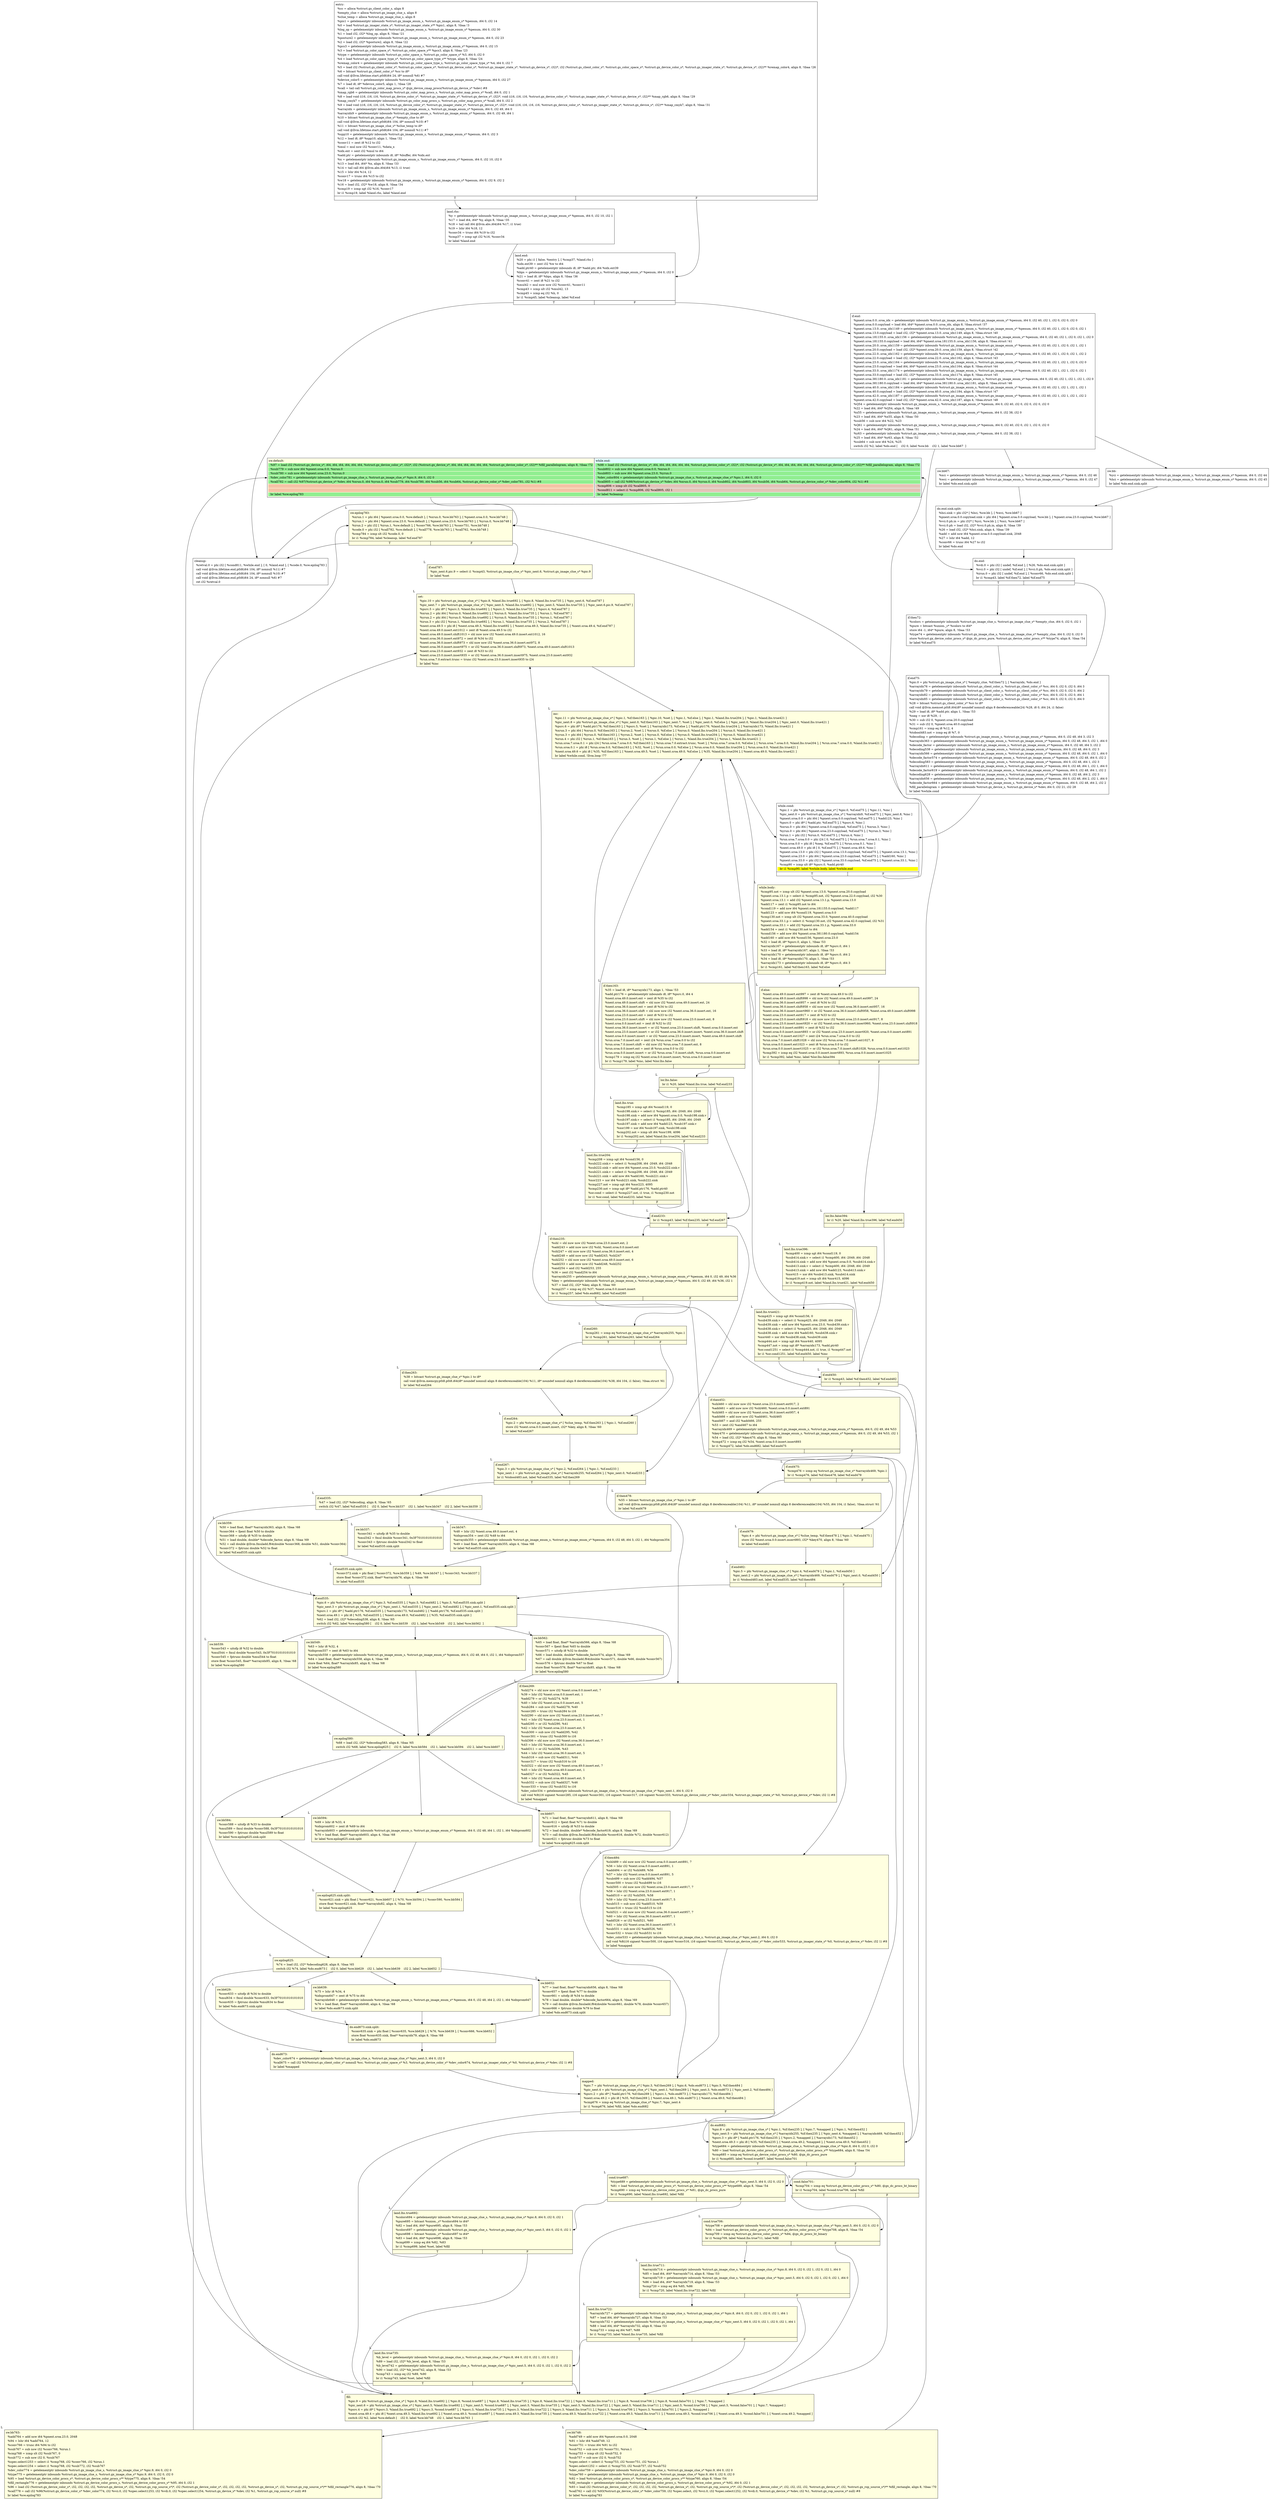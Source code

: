 digraph {
m_bb0 [shape = none, label  = <<table border="0" cellspacing="0">
<tr><td port="f1" border="1" colspan="2"><table bgcolor="LightYellow" border="0">
<tr><td align="left">sw.default:</td></tr>
<tr><td bgcolor="lightgreen" align="left">  %97 = load i32 (%struct.gx_device_s*, i64, i64, i64, i64, i64, i64, %struct.gx_device_color_s*, i32)*, i32 (%struct.gx_device_s*, i64, i64, i64, i64, i64, i64, %struct.gx_device_color_s*, i32)** %fill_parallelogram, align 8, !tbaa !72</td></tr>
<tr><td bgcolor="lightgreen" align="left">  %sub779 = sub nsw i64 %pnext.sroa.0.0, %xrun.0</td></tr>
<tr><td bgcolor="lightgreen" align="left">  %sub780 = sub nsw i64 %pnext.sroa.23.0, %yrun.0</td></tr>
<tr><td bgcolor="lightgreen" align="left">  %dev_color781 = getelementptr inbounds %struct.gx_image_clue_s, %struct.gx_image_clue_s* %pic.9, i64 0, i32 0</td></tr>
<tr><td bgcolor="lightgreen" align="left">  %call782 = call i32 %97(%struct.gx_device_s* %dev, i64 %xrun.0, i64 %yrun.0, i64 %sub779, i64 %sub780, i64 %sub56, i64 %sub64, %struct.gx_device_color_s* %dev_color781, i32 %1) #8</td></tr>
<tr><td bgcolor="#e8765c70" align="left"> </td></tr>
<tr><td bgcolor="#e8765c70" align="left"> </td></tr>
<tr><td bgcolor="lightgreen" align="left">  br label %sw.epilog783</td></tr>
</table>
</td>
<td port="f2" border="1" colspan="2"><table bgcolor="LightCyan" border="0">
<tr><td align="left">while.end:</td></tr>
<tr><td bgcolor="lightgreen" align="left">  %98 = load i32 (%struct.gx_device_s*, i64, i64, i64, i64, i64, i64, %struct.gx_device_color_s*, i32)*, i32 (%struct.gx_device_s*, i64, i64, i64, i64, i64, i64, %struct.gx_device_color_s*, i32)** %fill_parallelogram, align 8, !tbaa !72</td></tr>
<tr><td bgcolor="lightgreen" align="left">  %sub802 = sub nsw i64 %pnext.sroa.0.0, %xrun.0</td></tr>
<tr><td bgcolor="lightgreen" align="left">  %sub803 = sub nsw i64 %pnext.sroa.23.0, %yrun.0</td></tr>
<tr><td bgcolor="lightgreen" align="left">  %dev_color804 = getelementptr inbounds %struct.gx_image_clue_s, %struct.gx_image_clue_s* %pic.1, i64 0, i32 0</td></tr>
<tr><td bgcolor="lightgreen" align="left">  %call805 = call i32 %98(%struct.gx_device_s* %dev, i64 %xrun.0, i64 %yrun.0, i64 %sub802, i64 %sub803, i64 %sub56, i64 %sub64, %struct.gx_device_color_s* %dev_color804, i32 %1) #8</td></tr>
<tr><td bgcolor="#e8765c70" align="left">  %cmp806 = icmp slt i32 %call805, 0</td></tr>
<tr><td bgcolor="#e8765c70" align="left">  %cond811 = select i1 %cmp806, i32 %call805, i32 1</td></tr>
<tr><td bgcolor="lightgreen" align="left">  br label %cleanup</td></tr>
</table>
</td></tr>
</table>> ]
f_bb0 [shape = none, label  = <<table  border="0" cellspacing="0">
<tr><td port="f" border="1" colspan="2"><table border="0">
<tr><td align="left">entry:</td></tr>
<tr><td align="left">  %cc = alloca %struct.gs_client_color_s, align 8</td></tr>
<tr><td align="left">  %empty_clue = alloca %struct.gx_image_clue_s, align 8</td></tr>
<tr><td align="left">  %clue_temp = alloca %struct.gx_image_clue_s, align 8</td></tr>
<tr><td align="left">  %pis1 = getelementptr inbounds %struct.gx_image_enum_s, %struct.gx_image_enum_s* %penum, i64 0, i32 14</td></tr>
<tr><td align="left">  %0 = load %struct.gs_imager_state_s*, %struct.gs_imager_state_s** %pis1, align 8, !tbaa !3</td></tr>
<tr><td align="left">  %log_op = getelementptr inbounds %struct.gx_image_enum_s, %struct.gx_image_enum_s* %penum, i64 0, i32 30</td></tr>
<tr><td align="left">  %1 = load i32, i32* %log_op, align 8, !tbaa !21</td></tr>
<tr><td align="left">  %posture2 = getelementptr inbounds %struct.gx_image_enum_s, %struct.gx_image_enum_s* %penum, i64 0, i32 23</td></tr>
<tr><td align="left">  %2 = load i32, i32* %posture2, align 8, !tbaa !22</td></tr>
<tr><td align="left">  %pcs3 = getelementptr inbounds %struct.gx_image_enum_s, %struct.gx_image_enum_s* %penum, i64 0, i32 15</td></tr>
<tr><td align="left">  %3 = load %struct.gs_color_space_s*, %struct.gs_color_space_s** %pcs3, align 8, !tbaa !23</td></tr>
<tr><td align="left">  %type = getelementptr inbounds %struct.gs_color_space_s, %struct.gs_color_space_s* %3, i64 0, i32 0</td></tr>
<tr><td align="left">  %4 = load %struct.gs_color_space_type_s*, %struct.gs_color_space_type_s** %type, align 8, !tbaa !24</td></tr>
<tr><td align="left">  %remap_color4 = getelementptr inbounds %struct.gs_color_space_type_s, %struct.gs_color_space_type_s* %4, i64 0, i32 7</td></tr>
<tr><td align="left">  %5 = load i32 (%struct.gs_client_color_s*, %struct.gs_color_space_s*, %struct.gx_device_color_s*, %struct.gs_imager_state_s*, %struct.gx_device_s*, i32)*, i32 (%struct.gs_client_color_s*, %struct.gs_color_space_s*, %struct.gx_device_color_s*, %struct.gs_imager_state_s*, %struct.gx_device_s*, i32)** %remap_color4, align 8, !tbaa !26</td></tr>
<tr><td align="left">  %6 = bitcast %struct.gs_client_color_s* %cc to i8*</td></tr>
<tr><td align="left">  call void @llvm.lifetime.start.p0i8(i64 24, i8* nonnull %6) #7</td></tr>
<tr><td align="left">  %device_color5 = getelementptr inbounds %struct.gx_image_enum_s, %struct.gx_image_enum_s* %penum, i64 0, i32 27</td></tr>
<tr><td align="left">  %7 = load i8, i8* %device_color5, align 1, !tbaa !28</td></tr>
<tr><td align="left">  %call = tail call %struct.gx_color_map_procs_s* @gx_device_cmap_procs(%struct.gx_device_s* %dev) #8</td></tr>
<tr><td align="left">  %map_rgb6 = getelementptr inbounds %struct.gx_color_map_procs_s, %struct.gx_color_map_procs_s* %call, i64 0, i32 1</td></tr>
<tr><td align="left">  %8 = load void (i16, i16, i16, %struct.gx_device_color_s*, %struct.gs_imager_state_s*, %struct.gx_device_s*, i32)*, void (i16, i16, i16, %struct.gx_device_color_s*, %struct.gs_imager_state_s*, %struct.gx_device_s*, i32)** %map_rgb6, align 8, !tbaa !29</td></tr>
<tr><td align="left">  %map_cmyk7 = getelementptr inbounds %struct.gx_color_map_procs_s, %struct.gx_color_map_procs_s* %call, i64 0, i32 2</td></tr>
<tr><td align="left">  %9 = load void (i16, i16, i16, i16, %struct.gx_device_color_s*, %struct.gs_imager_state_s*, %struct.gx_device_s*, i32)*, void (i16, i16, i16, i16, %struct.gx_device_color_s*, %struct.gs_imager_state_s*, %struct.gx_device_s*, i32)** %map_cmyk7, align 8, !tbaa !31</td></tr>
<tr><td align="left">  %arrayidx = getelementptr inbounds %struct.gx_image_enum_s, %struct.gx_image_enum_s* %penum, i64 0, i32 49, i64 0</td></tr>
<tr><td align="left">  %arrayidx9 = getelementptr inbounds %struct.gx_image_enum_s, %struct.gx_image_enum_s* %penum, i64 0, i32 49, i64 1</td></tr>
<tr><td align="left">  %10 = bitcast %struct.gx_image_clue_s* %empty_clue to i8*</td></tr>
<tr><td align="left">  call void @llvm.lifetime.start.p0i8(i64 104, i8* nonnull %10) #7</td></tr>
<tr><td align="left">  %11 = bitcast %struct.gx_image_clue_s* %clue_temp to i8*</td></tr>
<tr><td align="left">  call void @llvm.lifetime.start.p0i8(i64 104, i8* nonnull %11) #7</td></tr>
<tr><td align="left">  %spp10 = getelementptr inbounds %struct.gx_image_enum_s, %struct.gx_image_enum_s* %penum, i64 0, i32 3</td></tr>
<tr><td align="left">  %12 = load i8, i8* %spp10, align 1, !tbaa !32</td></tr>
<tr><td align="left">  %conv11 = zext i8 %12 to i32</td></tr>
<tr><td align="left">  %mul = mul nsw i32 %conv11, %data_x</td></tr>
<tr><td align="left">  %idx.ext = sext i32 %mul to i64</td></tr>
<tr><td align="left">  %add.ptr = getelementptr inbounds i8, i8* %buffer, i64 %idx.ext</td></tr>
<tr><td align="left">  %x = getelementptr inbounds %struct.gx_image_enum_s, %struct.gx_image_enum_s* %penum, i64 0, i32 10, i32 0</td></tr>
<tr><td align="left">  %13 = load i64, i64* %x, align 8, !tbaa !33</td></tr>
<tr><td align="left">  %14 = tail call i64 @llvm.abs.i64(i64 %13, i1 true)</td></tr>
<tr><td align="left">  %15 = lshr i64 %14, 12</td></tr>
<tr><td align="left">  %conv17 = trunc i64 %15 to i32</td></tr>
<tr><td align="left">  %w18 = getelementptr inbounds %struct.gx_image_enum_s, %struct.gx_image_enum_s* %penum, i64 0, i32 9, i32 2</td></tr>
<tr><td align="left">  %16 = load i32, i32* %w18, align 8, !tbaa !34</td></tr>
<tr><td align="left">  %cmp19 = icmp sgt i32 %16, %conv17</td></tr>
<tr><td align="left">  br i1 %cmp19, label %land.rhs, label %land.end</td></tr>
</table>
</td></tr>
<tr><td border="1" port="fT">T</td><td border="1" port="fF">F</td></tr>
</table>> ]
f_bb1 [shape = none, label  = <<table  border="0" cellspacing="0">
<tr><td port="f" border="1"><table border="0">
<tr><td align="left">land.rhs:</td></tr>
<tr><td align="left">  %y = getelementptr inbounds %struct.gx_image_enum_s, %struct.gx_image_enum_s* %penum, i64 0, i32 10, i32 1</td></tr>
<tr><td align="left">  %17 = load i64, i64* %y, align 8, !tbaa !35</td></tr>
<tr><td align="left">  %18 = tail call i64 @llvm.abs.i64(i64 %17, i1 true)</td></tr>
<tr><td align="left">  %19 = lshr i64 %18, 12</td></tr>
<tr><td align="left">  %conv34 = trunc i64 %19 to i32</td></tr>
<tr><td align="left">  %cmp37 = icmp sgt i32 %16, %conv34</td></tr>
<tr><td align="left">  br label %land.end</td></tr>
</table>
</td></tr>
</table>> ]
f_bb2 [shape = none, label  = <<table  border="0" cellspacing="0">
<tr><td port="f" border="1" colspan="2"><table border="0">
<tr><td align="left">land.end:</td></tr>
<tr><td align="left">  %20 = phi i1 [ false, %entry ], [ %cmp37, %land.rhs ]</td></tr>
<tr><td align="left">  %idx.ext39 = zext i32 %w to i64</td></tr>
<tr><td align="left">  %add.ptr40 = getelementptr inbounds i8, i8* %add.ptr, i64 %idx.ext39</td></tr>
<tr><td align="left">  %bps = getelementptr inbounds %struct.gx_image_enum_s, %struct.gx_image_enum_s* %penum, i64 0, i32 0</td></tr>
<tr><td align="left">  %21 = load i8, i8* %bps, align 8, !tbaa !36</td></tr>
<tr><td align="left">  %conv41 = zext i8 %21 to i32</td></tr>
<tr><td align="left">  %mul42 = mul nuw nsw i32 %conv41, %conv11</td></tr>
<tr><td align="left">  %cmp43 = icmp ult i32 %mul42, 13</td></tr>
<tr><td align="left">  %cmp45 = icmp eq i32 %h, 0</td></tr>
<tr><td align="left">  br i1 %cmp45, label %cleanup, label %if.end</td></tr>
</table>
</td></tr>
<tr><td border="1" port="fT">T</td><td border="1" port="fF">F</td></tr>
</table>> ]
f_bb3 [shape = none, label  = <<table  border="0" cellspacing="0">
<tr><td port="f" border="1"><table border="0">
<tr><td align="left">if.end:</td></tr>
<tr><td align="left">  %pnext.sroa.0.0..sroa_idx = getelementptr inbounds %struct.gx_image_enum_s, %struct.gx_image_enum_s* %penum, i64 0, i32 40, i32 1, i32 0, i32 0, i32 0</td></tr>
<tr><td align="left">  %pnext.sroa.0.0.copyload = load i64, i64* %pnext.sroa.0.0..sroa_idx, align 8, !tbaa.struct !37</td></tr>
<tr><td align="left">  %pnext.sroa.13.0..sroa_idx1149 = getelementptr inbounds %struct.gx_image_enum_s, %struct.gx_image_enum_s* %penum, i64 0, i32 40, i32 1, i32 0, i32 0, i32 1</td></tr>
<tr><td align="left">  %pnext.sroa.13.0.copyload = load i32, i32* %pnext.sroa.13.0..sroa_idx1149, align 8, !tbaa.struct !40</td></tr>
<tr><td align="left">  %pnext.sroa.181155.0..sroa_idx1156 = getelementptr inbounds %struct.gx_image_enum_s, %struct.gx_image_enum_s* %penum, i64 0, i32 40, i32 1, i32 0, i32 1, i32 0</td></tr>
<tr><td align="left">  %pnext.sroa.181155.0.copyload = load i64, i64* %pnext.sroa.181155.0..sroa_idx1156, align 8, !tbaa.struct !41</td></tr>
<tr><td align="left">  %pnext.sroa.20.0..sroa_idx1159 = getelementptr inbounds %struct.gx_image_enum_s, %struct.gx_image_enum_s* %penum, i64 0, i32 40, i32 1, i32 0, i32 1, i32 1</td></tr>
<tr><td align="left">  %pnext.sroa.20.0.copyload = load i32, i32* %pnext.sroa.20.0..sroa_idx1159, align 8, !tbaa.struct !42</td></tr>
<tr><td align="left">  %pnext.sroa.22.0..sroa_idx1162 = getelementptr inbounds %struct.gx_image_enum_s, %struct.gx_image_enum_s* %penum, i64 0, i32 40, i32 1, i32 0, i32 1, i32 2</td></tr>
<tr><td align="left">  %pnext.sroa.22.0.copyload = load i32, i32* %pnext.sroa.22.0..sroa_idx1162, align 4, !tbaa.struct !43</td></tr>
<tr><td align="left">  %pnext.sroa.23.0..sroa_idx1164 = getelementptr inbounds %struct.gx_image_enum_s, %struct.gx_image_enum_s* %penum, i64 0, i32 40, i32 1, i32 1, i32 0, i32 0</td></tr>
<tr><td align="left">  %pnext.sroa.23.0.copyload = load i64, i64* %pnext.sroa.23.0..sroa_idx1164, align 8, !tbaa.struct !44</td></tr>
<tr><td align="left">  %pnext.sroa.33.0..sroa_idx1174 = getelementptr inbounds %struct.gx_image_enum_s, %struct.gx_image_enum_s* %penum, i64 0, i32 40, i32 1, i32 1, i32 0, i32 1</td></tr>
<tr><td align="left">  %pnext.sroa.33.0.copyload = load i32, i32* %pnext.sroa.33.0..sroa_idx1174, align 8, !tbaa.struct !45</td></tr>
<tr><td align="left">  %pnext.sroa.381180.0..sroa_idx1181 = getelementptr inbounds %struct.gx_image_enum_s, %struct.gx_image_enum_s* %penum, i64 0, i32 40, i32 1, i32 1, i32 1, i32 0</td></tr>
<tr><td align="left">  %pnext.sroa.381180.0.copyload = load i64, i64* %pnext.sroa.381180.0..sroa_idx1181, align 8, !tbaa.struct !46</td></tr>
<tr><td align="left">  %pnext.sroa.40.0..sroa_idx1184 = getelementptr inbounds %struct.gx_image_enum_s, %struct.gx_image_enum_s* %penum, i64 0, i32 40, i32 1, i32 1, i32 1, i32 1</td></tr>
<tr><td align="left">  %pnext.sroa.40.0.copyload = load i32, i32* %pnext.sroa.40.0..sroa_idx1184, align 8, !tbaa.struct !47</td></tr>
<tr><td align="left">  %pnext.sroa.42.0..sroa_idx1187 = getelementptr inbounds %struct.gx_image_enum_s, %struct.gx_image_enum_s* %penum, i64 0, i32 40, i32 1, i32 1, i32 1, i32 2</td></tr>
<tr><td align="left">  %pnext.sroa.42.0.copyload = load i32, i32* %pnext.sroa.42.0..sroa_idx1187, align 4, !tbaa.struct !48</td></tr>
<tr><td align="left">  %Q54 = getelementptr inbounds %struct.gx_image_enum_s, %struct.gx_image_enum_s* %penum, i64 0, i32 40, i32 0, i32 0, i32 0, i32 0</td></tr>
<tr><td align="left">  %22 = load i64, i64* %Q54, align 8, !tbaa !49</td></tr>
<tr><td align="left">  %x55 = getelementptr inbounds %struct.gx_image_enum_s, %struct.gx_image_enum_s* %penum, i64 0, i32 38, i32 0</td></tr>
<tr><td align="left">  %23 = load i64, i64* %x55, align 8, !tbaa !50</td></tr>
<tr><td align="left">  %sub56 = sub nsw i64 %22, %23</td></tr>
<tr><td align="left">  %Q61 = getelementptr inbounds %struct.gx_image_enum_s, %struct.gx_image_enum_s* %penum, i64 0, i32 40, i32 0, i32 1, i32 0, i32 0</td></tr>
<tr><td align="left">  %24 = load i64, i64* %Q61, align 8, !tbaa !51</td></tr>
<tr><td align="left">  %y63 = getelementptr inbounds %struct.gx_image_enum_s, %struct.gx_image_enum_s* %penum, i64 0, i32 38, i32 1</td></tr>
<tr><td align="left">  %25 = load i64, i64* %y63, align 8, !tbaa !52</td></tr>
<tr><td align="left">  %sub64 = sub nsw i64 %24, %25</td></tr>
<tr><td align="left">  switch i32 %2, label %do.end [
    i32 0, label %sw.bb
    i32 1, label %sw.bb67
  ]</td></tr>
</table>
</td></tr>
</table>> ]
f_bb4 [shape = none, label  = <<table  border="0" cellspacing="0">
<tr><td port="f" border="1"><table border="0">
<tr><td align="left">sw.bb:</td></tr>
<tr><td align="left">  %yci = getelementptr inbounds %struct.gx_image_enum_s, %struct.gx_image_enum_s* %penum, i64 0, i32 44</td></tr>
<tr><td align="left">  %hci = getelementptr inbounds %struct.gx_image_enum_s, %struct.gx_image_enum_s* %penum, i64 0, i32 45</td></tr>
<tr><td align="left">  br label %do.end.sink.split</td></tr>
</table>
</td></tr>
</table>> ]
f_bb5 [shape = none, label  = <<table  border="0" cellspacing="0">
<tr><td port="f" border="1"><table border="0">
<tr><td align="left">sw.bb67:</td></tr>
<tr><td align="left">  %xci = getelementptr inbounds %struct.gx_image_enum_s, %struct.gx_image_enum_s* %penum, i64 0, i32 46</td></tr>
<tr><td align="left">  %wci = getelementptr inbounds %struct.gx_image_enum_s, %struct.gx_image_enum_s* %penum, i64 0, i32 47</td></tr>
<tr><td align="left">  br label %do.end.sink.split</td></tr>
</table>
</td></tr>
</table>> ]
f_bb6 [shape = none, label  = <<table  border="0" cellspacing="0">
<tr><td port="f" border="1"><table border="0">
<tr><td align="left">do.end.sink.split:</td></tr>
<tr><td align="left">  %hci.sink = phi i32* [ %hci, %sw.bb ], [ %wci, %sw.bb67 ]</td></tr>
<tr><td align="left">  %pnext.sroa.0.0.copyload.sink = phi i64 [ %pnext.sroa.0.0.copyload, %sw.bb ], [ %pnext.sroa.23.0.copyload, %sw.bb67 ]</td></tr>
<tr><td align="left">  %vci.0.ph.in = phi i32* [ %yci, %sw.bb ], [ %xci, %sw.bb67 ]</td></tr>
<tr><td align="left">  %vci.0.ph = load i32, i32* %vci.0.ph.in, align 8, !tbaa !39</td></tr>
<tr><td align="left">  %26 = load i32, i32* %hci.sink, align 4, !tbaa !39</td></tr>
<tr><td align="left">  %add = add nsw i64 %pnext.sroa.0.0.copyload.sink, 2048</td></tr>
<tr><td align="left">  %27 = lshr i64 %add, 12</td></tr>
<tr><td align="left">  %conv66 = trunc i64 %27 to i32</td></tr>
<tr><td align="left">  br label %do.end</td></tr>
</table>
</td></tr>
</table>> ]
f_bb7 [shape = none, label  = <<table  border="0" cellspacing="0">
<tr><td port="f" border="1" colspan="2"><table border="0">
<tr><td align="left">do.end:</td></tr>
<tr><td align="left">  %vdi.0 = phi i32 [ undef, %if.end ], [ %26, %do.end.sink.split ]</td></tr>
<tr><td align="left">  %vci.0 = phi i32 [ undef, %if.end ], [ %vci.0.ph, %do.end.sink.split ]</td></tr>
<tr><td align="left">  %irun.0 = phi i32 [ undef, %if.end ], [ %conv66, %do.end.sink.split ]</td></tr>
<tr><td align="left">  br i1 %cmp43, label %if.then72, label %if.end75</td></tr>
</table>
</td></tr>
<tr><td border="1" port="fT">T</td><td border="1" port="fF">F</td></tr>
</table>> ]
f_bb8 [shape = none, label  = <<table  border="0" cellspacing="0">
<tr><td port="f" border="1"><table border="0">
<tr><td align="left">if.then72:</td></tr>
<tr><td align="left">  %colors = getelementptr inbounds %struct.gx_image_clue_s, %struct.gx_image_clue_s* %empty_clue, i64 0, i32 0, i32 1</td></tr>
<tr><td align="left">  %pure = bitcast %union._c* %colors to i64*</td></tr>
<tr><td align="left">  store i64 -1, i64* %pure, align 8, !tbaa !53</td></tr>
<tr><td align="left">  %type74 = getelementptr inbounds %struct.gx_image_clue_s, %struct.gx_image_clue_s* %empty_clue, i64 0, i32 0, i32 0</td></tr>
<tr><td align="left">  store %struct.gx_device_color_procs_s* @gx_dc_procs_pure, %struct.gx_device_color_procs_s** %type74, align 8, !tbaa !54</td></tr>
<tr><td align="left">  br label %if.end75</td></tr>
</table>
</td></tr>
</table>> ]
f_bb9 [shape = none, label  = <<table  border="0" cellspacing="0">
<tr><td port="f" border="1"><table border="0">
<tr><td align="left">if.end75:</td></tr>
<tr><td align="left">  %pic.0 = phi %struct.gx_image_clue_s* [ %empty_clue, %if.then72 ], [ %arrayidx, %do.end ]</td></tr>
<tr><td align="left">  %arrayidx76 = getelementptr inbounds %struct.gs_client_color_s, %struct.gs_client_color_s* %cc, i64 0, i32 0, i32 0, i64 3</td></tr>
<tr><td align="left">  %arrayidx79 = getelementptr inbounds %struct.gs_client_color_s, %struct.gs_client_color_s* %cc, i64 0, i32 0, i32 0, i64 2</td></tr>
<tr><td align="left">  %arrayidx82 = getelementptr inbounds %struct.gs_client_color_s, %struct.gs_client_color_s* %cc, i64 0, i32 0, i32 0, i64 1</td></tr>
<tr><td align="left">  %arrayidx85 = getelementptr inbounds %struct.gs_client_color_s, %struct.gs_client_color_s* %cc, i64 0, i32 0, i32 0, i64 0</td></tr>
<tr><td align="left">  %28 = bitcast %struct.gs_client_color_s* %cc to i8*</td></tr>
<tr><td align="left">  call void @llvm.memset.p0i8.i64(i8* noundef nonnull align 8 dereferenceable(24) %28, i8 0, i64 24, i1 false)</td></tr>
<tr><td align="left">  %29 = load i8, i8* %add.ptr, align 1, !tbaa !53</td></tr>
<tr><td align="left">  %neg = xor i8 %29, -1</td></tr>
<tr><td align="left">  %30 = sub i32 0, %pnext.sroa.20.0.copyload</td></tr>
<tr><td align="left">  %31 = sub i32 0, %pnext.sroa.40.0.copyload</td></tr>
<tr><td align="left">  %cmp161 = icmp eq i8 %12, 4</td></tr>
<tr><td align="left">  %tobool483.not = icmp eq i8 %7, 0</td></tr>
<tr><td align="left">  %decoding = getelementptr inbounds %struct.gx_image_enum_s, %struct.gx_image_enum_s* %penum, i64 0, i32 48, i64 3, i32 3</td></tr>
<tr><td align="left">  %arrayidx363 = getelementptr inbounds %struct.gx_image_enum_s, %struct.gx_image_enum_s* %penum, i64 0, i32 48, i64 3, i32 1, i64 0</td></tr>
<tr><td align="left">  %decode_factor = getelementptr inbounds %struct.gx_image_enum_s, %struct.gx_image_enum_s* %penum, i64 0, i32 48, i64 3, i32 2</td></tr>
<tr><td align="left">  %decoding538 = getelementptr inbounds %struct.gx_image_enum_s, %struct.gx_image_enum_s* %penum, i64 0, i32 48, i64 0, i32 3</td></tr>
<tr><td align="left">  %arrayidx566 = getelementptr inbounds %struct.gx_image_enum_s, %struct.gx_image_enum_s* %penum, i64 0, i32 48, i64 0, i32 1, i64 0</td></tr>
<tr><td align="left">  %decode_factor574 = getelementptr inbounds %struct.gx_image_enum_s, %struct.gx_image_enum_s* %penum, i64 0, i32 48, i64 0, i32 2</td></tr>
<tr><td align="left">  %decoding583 = getelementptr inbounds %struct.gx_image_enum_s, %struct.gx_image_enum_s* %penum, i64 0, i32 48, i64 1, i32 3</td></tr>
<tr><td align="left">  %arrayidx611 = getelementptr inbounds %struct.gx_image_enum_s, %struct.gx_image_enum_s* %penum, i64 0, i32 48, i64 1, i32 1, i64 0</td></tr>
<tr><td align="left">  %decode_factor619 = getelementptr inbounds %struct.gx_image_enum_s, %struct.gx_image_enum_s* %penum, i64 0, i32 48, i64 1, i32 2</td></tr>
<tr><td align="left">  %decoding628 = getelementptr inbounds %struct.gx_image_enum_s, %struct.gx_image_enum_s* %penum, i64 0, i32 48, i64 2, i32 3</td></tr>
<tr><td align="left">  %arrayidx656 = getelementptr inbounds %struct.gx_image_enum_s, %struct.gx_image_enum_s* %penum, i64 0, i32 48, i64 2, i32 1, i64 0</td></tr>
<tr><td align="left">  %decode_factor664 = getelementptr inbounds %struct.gx_image_enum_s, %struct.gx_image_enum_s* %penum, i64 0, i32 48, i64 2, i32 2</td></tr>
<tr><td align="left">  %fill_parallelogram = getelementptr inbounds %struct.gx_device_s, %struct.gx_device_s* %dev, i64 0, i32 21, i32 28</td></tr>
<tr><td align="left">  br label %while.cond</td></tr>
</table>
</td></tr>
</table>> ]
f_bb10 [shape = none, label  = <<table  border="0" cellspacing="0">
<tr><td port="f" border="1" colspan="2"><table border="0">
<tr><td align="left">while.cond:</td></tr>
<tr><td align="left">  %pic.1 = phi %struct.gx_image_clue_s* [ %pic.0, %if.end75 ], [ %pic.11, %inc ]</td></tr>
<tr><td align="left">  %pic_next.0 = phi %struct.gx_image_clue_s* [ %arrayidx9, %if.end75 ], [ %pic_next.8, %inc ]</td></tr>
<tr><td align="left">  %pnext.sroa.0.0 = phi i64 [ %pnext.sroa.0.0.copyload, %if.end75 ], [ %add123, %inc ]</td></tr>
<tr><td align="left">  %psrc.0 = phi i8* [ %add.ptr, %if.end75 ], [ %psrc.6, %inc ]</td></tr>
<tr><td align="left">  %xrun.0 = phi i64 [ %pnext.sroa.0.0.copyload, %if.end75 ], [ %xrun.3, %inc ]</td></tr>
<tr><td align="left">  %yrun.0 = phi i64 [ %pnext.sroa.23.0.copyload, %if.end75 ], [ %yrun.3, %inc ]</td></tr>
<tr><td align="left">  %irun.1 = phi i32 [ %irun.0, %if.end75 ], [ %irun.4, %inc ]</td></tr>
<tr><td align="left">  %run.sroa.7.sroa.0.0 = phi i24 [ 0, %if.end75 ], [ %run.sroa.7.sroa.0.1, %inc ]</td></tr>
<tr><td align="left">  %run.sroa.0.0 = phi i8 [ %neg, %if.end75 ], [ %run.sroa.0.1, %inc ]</td></tr>
<tr><td align="left">  %next.sroa.49.0 = phi i8 [ 0, %if.end75 ], [ %next.sroa.49.6, %inc ]</td></tr>
<tr><td align="left">  %pnext.sroa.13.0 = phi i32 [ %pnext.sroa.13.0.copyload, %if.end75 ], [ %pnext.sroa.13.1, %inc ]</td></tr>
<tr><td align="left">  %pnext.sroa.23.0 = phi i64 [ %pnext.sroa.23.0.copyload, %if.end75 ], [ %add160, %inc ]</td></tr>
<tr><td align="left">  %pnext.sroa.33.0 = phi i32 [ %pnext.sroa.33.0.copyload, %if.end75 ], [ %pnext.sroa.33.1, %inc ]</td></tr>
<tr><td align="left">  %cmp90 = icmp ult i8* %psrc.0, %add.ptr40</td></tr>
<tr><td bgcolor="yellow" align="left">  br i1 %cmp90, label %while.body, label %while.end</td></tr>
</table>
</td></tr>
<tr><td border="1" port="fT">T</td><td border="1" port="fF">F</td></tr>
</table>> ]
f_bb11 [shape = none,  xlabel="L", label  = <<table  bgcolor="LightYellow"  border="0" cellspacing="0">
<tr><td port="f" border="1" colspan="2"><table border="0">
<tr><td align="left">while.body:</td></tr>
<tr><td align="left">  %cmp95.not = icmp ult i32 %pnext.sroa.13.0, %pnext.sroa.20.0.copyload</td></tr>
<tr><td align="left">  %pnext.sroa.13.1.p = select i1 %cmp95.not, i32 %pnext.sroa.22.0.copyload, i32 %30</td></tr>
<tr><td align="left">  %pnext.sroa.13.1 = add i32 %pnext.sroa.13.1.p, %pnext.sroa.13.0</td></tr>
<tr><td align="left">  %add117 = zext i1 %cmp95.not to i64</td></tr>
<tr><td align="left">  %cond119 = add nsw i64 %pnext.sroa.181155.0.copyload, %add117</td></tr>
<tr><td align="left">  %add123 = add nsw i64 %cond119, %pnext.sroa.0.0</td></tr>
<tr><td align="left">  %cmp130.not = icmp ult i32 %pnext.sroa.33.0, %pnext.sroa.40.0.copyload</td></tr>
<tr><td align="left">  %pnext.sroa.33.1.p = select i1 %cmp130.not, i32 %pnext.sroa.42.0.copyload, i32 %31</td></tr>
<tr><td align="left">  %pnext.sroa.33.1 = add i32 %pnext.sroa.33.1.p, %pnext.sroa.33.0</td></tr>
<tr><td align="left">  %add154 = zext i1 %cmp130.not to i64</td></tr>
<tr><td align="left">  %cond156 = add nsw i64 %pnext.sroa.381180.0.copyload, %add154</td></tr>
<tr><td align="left">  %add160 = add nsw i64 %cond156, %pnext.sroa.23.0</td></tr>
<tr><td align="left">  %32 = load i8, i8* %psrc.0, align 1, !tbaa !53</td></tr>
<tr><td align="left">  %arrayidx167 = getelementptr inbounds i8, i8* %psrc.0, i64 1</td></tr>
<tr><td align="left">  %33 = load i8, i8* %arrayidx167, align 1, !tbaa !53</td></tr>
<tr><td align="left">  %arrayidx170 = getelementptr inbounds i8, i8* %psrc.0, i64 2</td></tr>
<tr><td align="left">  %34 = load i8, i8* %arrayidx170, align 1, !tbaa !53</td></tr>
<tr><td align="left">  %arrayidx173 = getelementptr inbounds i8, i8* %psrc.0, i64 3</td></tr>
<tr><td align="left">  br i1 %cmp161, label %if.then163, label %if.else</td></tr>
</table>
</td></tr>
<tr><td border="1" port="fT">T</td><td border="1" port="fF">F</td></tr>
</table>> ]
f_bb12 [shape = none,  xlabel="L", label  = <<table  bgcolor="LightYellow"  border="0" cellspacing="0">
<tr><td port="f" border="1" colspan="2"><table border="0">
<tr><td align="left">if.then163:</td></tr>
<tr><td align="left">  %35 = load i8, i8* %arrayidx173, align 1, !tbaa !53</td></tr>
<tr><td align="left">  %add.ptr176 = getelementptr inbounds i8, i8* %psrc.0, i64 4</td></tr>
<tr><td align="left">  %next.sroa.49.0.insert.ext = zext i8 %35 to i32</td></tr>
<tr><td align="left">  %next.sroa.49.0.insert.shift = shl nuw i32 %next.sroa.49.0.insert.ext, 24</td></tr>
<tr><td align="left">  %next.sroa.36.0.insert.ext = zext i8 %34 to i32</td></tr>
<tr><td align="left">  %next.sroa.36.0.insert.shift = shl nuw nsw i32 %next.sroa.36.0.insert.ext, 16</td></tr>
<tr><td align="left">  %next.sroa.23.0.insert.ext = zext i8 %33 to i32</td></tr>
<tr><td align="left">  %next.sroa.23.0.insert.shift = shl nuw nsw i32 %next.sroa.23.0.insert.ext, 8</td></tr>
<tr><td align="left">  %next.sroa.0.0.insert.ext = zext i8 %32 to i32</td></tr>
<tr><td align="left">  %next.sroa.36.0.insert.insert = or i32 %next.sroa.23.0.insert.shift, %next.sroa.0.0.insert.ext</td></tr>
<tr><td align="left">  %next.sroa.23.0.insert.insert = or i32 %next.sroa.36.0.insert.insert, %next.sroa.36.0.insert.shift</td></tr>
<tr><td align="left">  %next.sroa.0.0.insert.insert = or i32 %next.sroa.23.0.insert.insert, %next.sroa.49.0.insert.shift</td></tr>
<tr><td align="left">  %run.sroa.7.0.insert.ext = zext i24 %run.sroa.7.sroa.0.0 to i32</td></tr>
<tr><td align="left">  %run.sroa.7.0.insert.shift = shl nuw i32 %run.sroa.7.0.insert.ext, 8</td></tr>
<tr><td align="left">  %run.sroa.0.0.insert.ext = zext i8 %run.sroa.0.0 to i32</td></tr>
<tr><td align="left">  %run.sroa.0.0.insert.insert = or i32 %run.sroa.7.0.insert.shift, %run.sroa.0.0.insert.ext</td></tr>
<tr><td align="left">  %cmp179 = icmp eq i32 %next.sroa.0.0.insert.insert, %run.sroa.0.0.insert.insert</td></tr>
<tr><td align="left">  br i1 %cmp179, label %inc, label %lor.lhs.false</td></tr>
</table>
</td></tr>
<tr><td border="1" port="fT">T</td><td border="1" port="fF">F</td></tr>
</table>> ]
f_bb13 [shape = none,  xlabel="L", label  = <<table  bgcolor="LightYellow"  border="0" cellspacing="0">
<tr><td port="f" border="1" colspan="2"><table border="0">
<tr><td align="left">lor.lhs.false:</td></tr>
<tr><td align="left">  br i1 %20, label %land.lhs.true, label %if.end233</td></tr>
</table>
</td></tr>
<tr><td border="1" port="fT">T</td><td border="1" port="fF">F</td></tr>
</table>> ]
f_bb14 [shape = none,  xlabel="L", label  = <<table  bgcolor="LightYellow"  border="0" cellspacing="0">
<tr><td port="f" border="1" colspan="2"><table border="0">
<tr><td align="left">land.lhs.true:</td></tr>
<tr><td align="left">  %cmp185 = icmp sgt i64 %cond119, 0</td></tr>
<tr><td align="left">  %sub198.sink.v = select i1 %cmp185, i64 -2049, i64 -2048</td></tr>
<tr><td align="left">  %sub198.sink = add nsw i64 %pnext.sroa.0.0, %sub198.sink.v</td></tr>
<tr><td align="left">  %sub197.sink.v = select i1 %cmp185, i64 -2048, i64 -2049</td></tr>
<tr><td align="left">  %sub197.sink = add nsw i64 %add123, %sub197.sink.v</td></tr>
<tr><td align="left">  %xor199 = xor i64 %sub197.sink, %sub198.sink</td></tr>
<tr><td align="left">  %cmp202.not = icmp ult i64 %xor199, 4096</td></tr>
<tr><td align="left">  br i1 %cmp202.not, label %land.lhs.true204, label %if.end233</td></tr>
</table>
</td></tr>
<tr><td border="1" port="fT">T</td><td border="1" port="fF">F</td></tr>
</table>> ]
f_bb15 [shape = none,  xlabel="L", label  = <<table  bgcolor="LightYellow"  border="0" cellspacing="0">
<tr><td port="f" border="1" colspan="2"><table border="0">
<tr><td align="left">land.lhs.true204:</td></tr>
<tr><td align="left">  %cmp208 = icmp sgt i64 %cond156, 0</td></tr>
<tr><td align="left">  %sub222.sink.v = select i1 %cmp208, i64 -2049, i64 -2048</td></tr>
<tr><td align="left">  %sub222.sink = add nsw i64 %pnext.sroa.23.0, %sub222.sink.v</td></tr>
<tr><td align="left">  %sub221.sink.v = select i1 %cmp208, i64 -2048, i64 -2049</td></tr>
<tr><td align="left">  %sub221.sink = add nsw i64 %add160, %sub221.sink.v</td></tr>
<tr><td align="left">  %xor223 = xor i64 %sub221.sink, %sub222.sink</td></tr>
<tr><td align="left">  %cmp227.not = icmp ugt i64 %xor223, 4095</td></tr>
<tr><td align="left">  %cmp230.not = icmp ugt i8* %add.ptr176, %add.ptr40</td></tr>
<tr><td align="left">  %or.cond = select i1 %cmp227.not, i1 true, i1 %cmp230.not</td></tr>
<tr><td align="left">  br i1 %or.cond, label %if.end233, label %inc</td></tr>
</table>
</td></tr>
<tr><td border="1" port="fT">T</td><td border="1" port="fF">F</td></tr>
</table>> ]
f_bb16 [shape = none,  xlabel="L", label  = <<table  bgcolor="LightYellow"  border="0" cellspacing="0">
<tr><td port="f" border="1" colspan="2"><table border="0">
<tr><td align="left">if.end233:</td></tr>
<tr><td align="left">  br i1 %cmp43, label %if.then235, label %if.end267</td></tr>
</table>
</td></tr>
<tr><td border="1" port="fT">T</td><td border="1" port="fF">F</td></tr>
</table>> ]
f_bb17 [shape = none,  xlabel="L", label  = <<table  bgcolor="LightYellow"  border="0" cellspacing="0">
<tr><td port="f" border="1" colspan="2"><table border="0">
<tr><td align="left">if.then235:</td></tr>
<tr><td align="left">  %shl = shl nuw nsw i32 %next.sroa.23.0.insert.ext, 2</td></tr>
<tr><td align="left">  %add243 = add nuw nsw i32 %shl, %next.sroa.0.0.insert.ext</td></tr>
<tr><td align="left">  %shl247 = shl nuw nsw i32 %next.sroa.36.0.insert.ext, 4</td></tr>
<tr><td align="left">  %add248 = add nuw nsw i32 %add243, %shl247</td></tr>
<tr><td align="left">  %shl252 = shl nuw nsw i32 %next.sroa.49.0.insert.ext, 6</td></tr>
<tr><td align="left">  %add253 = add nuw nsw i32 %add248, %shl252</td></tr>
<tr><td align="left">  %and254 = and i32 %add253, 255</td></tr>
<tr><td align="left">  %36 = zext i32 %and254 to i64</td></tr>
<tr><td align="left">  %arrayidx255 = getelementptr inbounds %struct.gx_image_enum_s, %struct.gx_image_enum_s* %penum, i64 0, i32 49, i64 %36</td></tr>
<tr><td align="left">  %key = getelementptr inbounds %struct.gx_image_enum_s, %struct.gx_image_enum_s* %penum, i64 0, i32 49, i64 %36, i32 1</td></tr>
<tr><td align="left">  %37 = load i32, i32* %key, align 8, !tbaa !60</td></tr>
<tr><td align="left">  %cmp257 = icmp eq i32 %37, %next.sroa.0.0.insert.insert</td></tr>
<tr><td align="left">  br i1 %cmp257, label %do.end682, label %if.end260</td></tr>
</table>
</td></tr>
<tr><td border="1" port="fT">T</td><td border="1" port="fF">F</td></tr>
</table>> ]
f_bb18 [shape = none,  xlabel="L", label  = <<table  bgcolor="LightYellow"  border="0" cellspacing="0">
<tr><td port="f" border="1" colspan="2"><table border="0">
<tr><td align="left">if.end260:</td></tr>
<tr><td align="left">  %cmp261 = icmp eq %struct.gx_image_clue_s* %arrayidx255, %pic.1</td></tr>
<tr><td align="left">  br i1 %cmp261, label %if.then263, label %if.end264</td></tr>
</table>
</td></tr>
<tr><td border="1" port="fT">T</td><td border="1" port="fF">F</td></tr>
</table>> ]
f_bb19 [shape = none,  xlabel="L", label  = <<table  bgcolor="LightYellow"  border="0" cellspacing="0">
<tr><td port="f" border="1"><table border="0">
<tr><td align="left">if.then263:</td></tr>
<tr><td align="left">  %38 = bitcast %struct.gx_image_clue_s* %pic.1 to i8*</td></tr>
<tr><td align="left">  call void @llvm.memcpy.p0i8.p0i8.i64(i8* noundef nonnull align 8 dereferenceable(104) %11, i8* noundef nonnull align 8 dereferenceable(104) %38, i64 104, i1 false), !tbaa.struct !61</td></tr>
<tr><td align="left">  br label %if.end264</td></tr>
</table>
</td></tr>
</table>> ]
f_bb20 [shape = none,  xlabel="L", label  = <<table  bgcolor="LightYellow"  border="0" cellspacing="0">
<tr><td port="f" border="1"><table border="0">
<tr><td align="left">if.end264:</td></tr>
<tr><td align="left">  %pic.2 = phi %struct.gx_image_clue_s* [ %clue_temp, %if.then263 ], [ %pic.1, %if.end260 ]</td></tr>
<tr><td align="left">  store i32 %next.sroa.0.0.insert.insert, i32* %key, align 8, !tbaa !60</td></tr>
<tr><td align="left">  br label %if.end267</td></tr>
</table>
</td></tr>
</table>> ]
f_bb21 [shape = none,  xlabel="L", label  = <<table  bgcolor="LightYellow"  border="0" cellspacing="0">
<tr><td port="f" border="1" colspan="2"><table border="0">
<tr><td align="left">if.end267:</td></tr>
<tr><td align="left">  %pic.3 = phi %struct.gx_image_clue_s* [ %pic.2, %if.end264 ], [ %pic.1, %if.end233 ]</td></tr>
<tr><td align="left">  %pic_next.1 = phi %struct.gx_image_clue_s* [ %arrayidx255, %if.end264 ], [ %pic_next.0, %if.end233 ]</td></tr>
<tr><td align="left">  br i1 %tobool483.not, label %if.end335, label %if.then269</td></tr>
</table>
</td></tr>
<tr><td border="1" port="fT">T</td><td border="1" port="fF">F</td></tr>
</table>> ]
f_bb22 [shape = none,  xlabel="L", label  = <<table  bgcolor="LightYellow"  border="0" cellspacing="0">
<tr><td port="f" border="1"><table border="0">
<tr><td align="left">if.then269:</td></tr>
<tr><td align="left">  %shl274 = shl nuw nsw i32 %next.sroa.0.0.insert.ext, 7</td></tr>
<tr><td align="left">  %39 = lshr i32 %next.sroa.0.0.insert.ext, 1</td></tr>
<tr><td align="left">  %add279 = or i32 %shl274, %39</td></tr>
<tr><td align="left">  %40 = lshr i32 %next.sroa.0.0.insert.ext, 5</td></tr>
<tr><td align="left">  %sub284 = sub nsw i32 %add279, %40</td></tr>
<tr><td align="left">  %conv285 = trunc i32 %sub284 to i16</td></tr>
<tr><td align="left">  %shl290 = shl nuw nsw i32 %next.sroa.23.0.insert.ext, 7</td></tr>
<tr><td align="left">  %41 = lshr i32 %next.sroa.23.0.insert.ext, 1</td></tr>
<tr><td align="left">  %add295 = or i32 %shl290, %41</td></tr>
<tr><td align="left">  %42 = lshr i32 %next.sroa.23.0.insert.ext, 5</td></tr>
<tr><td align="left">  %sub300 = sub nsw i32 %add295, %42</td></tr>
<tr><td align="left">  %conv301 = trunc i32 %sub300 to i16</td></tr>
<tr><td align="left">  %shl306 = shl nuw nsw i32 %next.sroa.36.0.insert.ext, 7</td></tr>
<tr><td align="left">  %43 = lshr i32 %next.sroa.36.0.insert.ext, 1</td></tr>
<tr><td align="left">  %add311 = or i32 %shl306, %43</td></tr>
<tr><td align="left">  %44 = lshr i32 %next.sroa.36.0.insert.ext, 5</td></tr>
<tr><td align="left">  %sub316 = sub nsw i32 %add311, %44</td></tr>
<tr><td align="left">  %conv317 = trunc i32 %sub316 to i16</td></tr>
<tr><td align="left">  %shl322 = shl nuw nsw i32 %next.sroa.49.0.insert.ext, 7</td></tr>
<tr><td align="left">  %45 = lshr i32 %next.sroa.49.0.insert.ext, 1</td></tr>
<tr><td align="left">  %add327 = or i32 %shl322, %45</td></tr>
<tr><td align="left">  %46 = lshr i32 %next.sroa.49.0.insert.ext, 5</td></tr>
<tr><td align="left">  %sub332 = sub nsw i32 %add327, %46</td></tr>
<tr><td align="left">  %conv333 = trunc i32 %sub332 to i16</td></tr>
<tr><td align="left">  %dev_color334 = getelementptr inbounds %struct.gx_image_clue_s, %struct.gx_image_clue_s* %pic_next.1, i64 0, i32 0</td></tr>
<tr><td align="left">  call void %9(i16 signext %conv285, i16 signext %conv301, i16 signext %conv317, i16 signext %conv333, %struct.gx_device_color_s* %dev_color334, %struct.gs_imager_state_s* %0, %struct.gx_device_s* %dev, i32 1) #8</td></tr>
<tr><td align="left">  br label %mapped</td></tr>
</table>
</td></tr>
</table>> ]
f_bb23 [shape = none,  xlabel="L", label  = <<table  bgcolor="LightYellow"  border="0" cellspacing="0">
<tr><td port="f" border="1"><table border="0">
<tr><td align="left">if.end335:</td></tr>
<tr><td align="left">  %47 = load i32, i32* %decoding, align 8, !tbaa !65</td></tr>
<tr><td align="left">  switch i32 %47, label %if.end535 [
    i32 0, label %sw.bb337
    i32 1, label %sw.bb347
    i32 2, label %sw.bb359
  ]</td></tr>
</table>
</td></tr>
</table>> ]
f_bb24 [shape = none,  xlabel="L", label  = <<table  bgcolor="LightYellow"  border="0" cellspacing="0">
<tr><td port="f" border="1"><table border="0">
<tr><td align="left">sw.bb337:</td></tr>
<tr><td align="left">  %conv341 = uitofp i8 %35 to double</td></tr>
<tr><td align="left">  %mul342 = fmul double %conv341, 0x3F70101010101010</td></tr>
<tr><td align="left">  %conv343 = fptrunc double %mul342 to float</td></tr>
<tr><td align="left">  br label %if.end535.sink.split</td></tr>
</table>
</td></tr>
</table>> ]
f_bb25 [shape = none,  xlabel="L", label  = <<table  bgcolor="LightYellow"  border="0" cellspacing="0">
<tr><td port="f" border="1"><table border="0">
<tr><td align="left">sw.bb347:</td></tr>
<tr><td align="left">  %48 = lshr i32 %next.sroa.49.0.insert.ext, 4</td></tr>
<tr><td align="left">  %idxprom354 = zext i32 %48 to i64</td></tr>
<tr><td align="left">  %arrayidx355 = getelementptr inbounds %struct.gx_image_enum_s, %struct.gx_image_enum_s* %penum, i64 0, i32 48, i64 3, i32 1, i64 %idxprom354</td></tr>
<tr><td align="left">  %49 = load float, float* %arrayidx355, align 4, !tbaa !68</td></tr>
<tr><td align="left">  br label %if.end535.sink.split</td></tr>
</table>
</td></tr>
</table>> ]
f_bb26 [shape = none,  xlabel="L", label  = <<table  bgcolor="LightYellow"  border="0" cellspacing="0">
<tr><td port="f" border="1"><table border="0">
<tr><td align="left">sw.bb359:</td></tr>
<tr><td align="left">  %50 = load float, float* %arrayidx363, align 8, !tbaa !68</td></tr>
<tr><td align="left">  %conv364 = fpext float %50 to double</td></tr>
<tr><td align="left">  %conv368 = uitofp i8 %35 to double</td></tr>
<tr><td align="left">  %51 = load double, double* %decode_factor, align 8, !tbaa !69</td></tr>
<tr><td align="left">  %52 = call double @llvm.fmuladd.f64(double %conv368, double %51, double %conv364)</td></tr>
<tr><td align="left">  %conv372 = fptrunc double %52 to float</td></tr>
<tr><td align="left">  br label %if.end535.sink.split</td></tr>
</table>
</td></tr>
</table>> ]
f_bb27 [shape = none,  xlabel="L", label  = <<table  bgcolor="LightYellow"  border="0" cellspacing="0">
<tr><td port="f" border="1" colspan="2"><table border="0">
<tr><td align="left">if.else:</td></tr>
<tr><td align="left">  %next.sroa.49.0.insert.ext997 = zext i8 %next.sroa.49.0 to i32</td></tr>
<tr><td align="left">  %next.sroa.49.0.insert.shift998 = shl nuw i32 %next.sroa.49.0.insert.ext997, 24</td></tr>
<tr><td align="left">  %next.sroa.36.0.insert.ext957 = zext i8 %34 to i32</td></tr>
<tr><td align="left">  %next.sroa.36.0.insert.shift958 = shl nuw nsw i32 %next.sroa.36.0.insert.ext957, 16</td></tr>
<tr><td align="left">  %next.sroa.36.0.insert.insert960 = or i32 %next.sroa.36.0.insert.shift958, %next.sroa.49.0.insert.shift998</td></tr>
<tr><td align="left">  %next.sroa.23.0.insert.ext917 = zext i8 %33 to i32</td></tr>
<tr><td align="left">  %next.sroa.23.0.insert.shift918 = shl nuw nsw i32 %next.sroa.23.0.insert.ext917, 8</td></tr>
<tr><td align="left">  %next.sroa.23.0.insert.insert920 = or i32 %next.sroa.36.0.insert.insert960, %next.sroa.23.0.insert.shift918</td></tr>
<tr><td align="left">  %next.sroa.0.0.insert.ext891 = zext i8 %32 to i32</td></tr>
<tr><td align="left">  %next.sroa.0.0.insert.insert893 = or i32 %next.sroa.23.0.insert.insert920, %next.sroa.0.0.insert.ext891</td></tr>
<tr><td align="left">  %run.sroa.7.0.insert.ext1027 = zext i24 %run.sroa.7.sroa.0.0 to i32</td></tr>
<tr><td align="left">  %run.sroa.7.0.insert.shift1028 = shl nuw i32 %run.sroa.7.0.insert.ext1027, 8</td></tr>
<tr><td align="left">  %run.sroa.0.0.insert.ext1023 = zext i8 %run.sroa.0.0 to i32</td></tr>
<tr><td align="left">  %run.sroa.0.0.insert.insert1025 = or i32 %run.sroa.7.0.insert.shift1028, %run.sroa.0.0.insert.ext1023</td></tr>
<tr><td align="left">  %cmp392 = icmp eq i32 %next.sroa.0.0.insert.insert893, %run.sroa.0.0.insert.insert1025</td></tr>
<tr><td align="left">  br i1 %cmp392, label %inc, label %lor.lhs.false394</td></tr>
</table>
</td></tr>
<tr><td border="1" port="fT">T</td><td border="1" port="fF">F</td></tr>
</table>> ]
f_bb28 [shape = none,  xlabel="L", label  = <<table  bgcolor="LightYellow"  border="0" cellspacing="0">
<tr><td port="f" border="1" colspan="2"><table border="0">
<tr><td align="left">lor.lhs.false394:</td></tr>
<tr><td align="left">  br i1 %20, label %land.lhs.true396, label %if.end450</td></tr>
</table>
</td></tr>
<tr><td border="1" port="fT">T</td><td border="1" port="fF">F</td></tr>
</table>> ]
f_bb29 [shape = none,  xlabel="L", label  = <<table  bgcolor="LightYellow"  border="0" cellspacing="0">
<tr><td port="f" border="1" colspan="2"><table border="0">
<tr><td align="left">land.lhs.true396:</td></tr>
<tr><td align="left">  %cmp400 = icmp sgt i64 %cond119, 0</td></tr>
<tr><td align="left">  %sub414.sink.v = select i1 %cmp400, i64 -2049, i64 -2048</td></tr>
<tr><td align="left">  %sub414.sink = add nsw i64 %pnext.sroa.0.0, %sub414.sink.v</td></tr>
<tr><td align="left">  %sub413.sink.v = select i1 %cmp400, i64 -2048, i64 -2049</td></tr>
<tr><td align="left">  %sub413.sink = add nsw i64 %add123, %sub413.sink.v</td></tr>
<tr><td align="left">  %xor415 = xor i64 %sub413.sink, %sub414.sink</td></tr>
<tr><td align="left">  %cmp419.not = icmp ult i64 %xor415, 4096</td></tr>
<tr><td align="left">  br i1 %cmp419.not, label %land.lhs.true421, label %if.end450</td></tr>
</table>
</td></tr>
<tr><td border="1" port="fT">T</td><td border="1" port="fF">F</td></tr>
</table>> ]
f_bb30 [shape = none,  xlabel="L", label  = <<table  bgcolor="LightYellow"  border="0" cellspacing="0">
<tr><td port="f" border="1" colspan="2"><table border="0">
<tr><td align="left">land.lhs.true421:</td></tr>
<tr><td align="left">  %cmp425 = icmp sgt i64 %cond156, 0</td></tr>
<tr><td align="left">  %sub439.sink.v = select i1 %cmp425, i64 -2049, i64 -2048</td></tr>
<tr><td align="left">  %sub439.sink = add nsw i64 %pnext.sroa.23.0, %sub439.sink.v</td></tr>
<tr><td align="left">  %sub438.sink.v = select i1 %cmp425, i64 -2048, i64 -2049</td></tr>
<tr><td align="left">  %sub438.sink = add nsw i64 %add160, %sub438.sink.v</td></tr>
<tr><td align="left">  %xor440 = xor i64 %sub438.sink, %sub439.sink</td></tr>
<tr><td align="left">  %cmp444.not = icmp ugt i64 %xor440, 4095</td></tr>
<tr><td align="left">  %cmp447.not = icmp ugt i8* %arrayidx173, %add.ptr40</td></tr>
<tr><td align="left">  %or.cond1251 = select i1 %cmp444.not, i1 true, i1 %cmp447.not</td></tr>
<tr><td align="left">  br i1 %or.cond1251, label %if.end450, label %inc</td></tr>
</table>
</td></tr>
<tr><td border="1" port="fT">T</td><td border="1" port="fF">F</td></tr>
</table>> ]
f_bb31 [shape = none,  xlabel="L", label  = <<table  bgcolor="LightYellow"  border="0" cellspacing="0">
<tr><td port="f" border="1" colspan="2"><table border="0">
<tr><td align="left">if.end450:</td></tr>
<tr><td align="left">  br i1 %cmp43, label %if.then452, label %if.end482</td></tr>
</table>
</td></tr>
<tr><td border="1" port="fT">T</td><td border="1" port="fF">F</td></tr>
</table>> ]
f_bb32 [shape = none,  xlabel="L", label  = <<table  bgcolor="LightYellow"  border="0" cellspacing="0">
<tr><td port="f" border="1" colspan="2"><table border="0">
<tr><td align="left">if.then452:</td></tr>
<tr><td align="left">  %shl460 = shl nuw nsw i32 %next.sroa.23.0.insert.ext917, 2</td></tr>
<tr><td align="left">  %add461 = add nuw nsw i32 %shl460, %next.sroa.0.0.insert.ext891</td></tr>
<tr><td align="left">  %shl465 = shl nuw nsw i32 %next.sroa.36.0.insert.ext957, 4</td></tr>
<tr><td align="left">  %add466 = add nuw nsw i32 %add461, %shl465</td></tr>
<tr><td align="left">  %and467 = and i32 %add466, 255</td></tr>
<tr><td align="left">  %53 = zext i32 %and467 to i64</td></tr>
<tr><td align="left">  %arrayidx469 = getelementptr inbounds %struct.gx_image_enum_s, %struct.gx_image_enum_s* %penum, i64 0, i32 49, i64 %53</td></tr>
<tr><td align="left">  %key470 = getelementptr inbounds %struct.gx_image_enum_s, %struct.gx_image_enum_s* %penum, i64 0, i32 49, i64 %53, i32 1</td></tr>
<tr><td align="left">  %54 = load i32, i32* %key470, align 8, !tbaa !60</td></tr>
<tr><td align="left">  %cmp472 = icmp eq i32 %54, %next.sroa.0.0.insert.insert893</td></tr>
<tr><td align="left">  br i1 %cmp472, label %do.end682, label %if.end475</td></tr>
</table>
</td></tr>
<tr><td border="1" port="fT">T</td><td border="1" port="fF">F</td></tr>
</table>> ]
f_bb33 [shape = none,  xlabel="L", label  = <<table  bgcolor="LightYellow"  border="0" cellspacing="0">
<tr><td port="f" border="1" colspan="2"><table border="0">
<tr><td align="left">if.end475:</td></tr>
<tr><td align="left">  %cmp476 = icmp eq %struct.gx_image_clue_s* %arrayidx469, %pic.1</td></tr>
<tr><td align="left">  br i1 %cmp476, label %if.then478, label %if.end479</td></tr>
</table>
</td></tr>
<tr><td border="1" port="fT">T</td><td border="1" port="fF">F</td></tr>
</table>> ]
f_bb34 [shape = none,  xlabel="L", label  = <<table  bgcolor="LightYellow"  border="0" cellspacing="0">
<tr><td port="f" border="1"><table border="0">
<tr><td align="left">if.then478:</td></tr>
<tr><td align="left">  %55 = bitcast %struct.gx_image_clue_s* %pic.1 to i8*</td></tr>
<tr><td align="left">  call void @llvm.memcpy.p0i8.p0i8.i64(i8* noundef nonnull align 8 dereferenceable(104) %11, i8* noundef nonnull align 8 dereferenceable(104) %55, i64 104, i1 false), !tbaa.struct !61</td></tr>
<tr><td align="left">  br label %if.end479</td></tr>
</table>
</td></tr>
</table>> ]
f_bb35 [shape = none,  xlabel="L", label  = <<table  bgcolor="LightYellow"  border="0" cellspacing="0">
<tr><td port="f" border="1"><table border="0">
<tr><td align="left">if.end479:</td></tr>
<tr><td align="left">  %pic.4 = phi %struct.gx_image_clue_s* [ %clue_temp, %if.then478 ], [ %pic.1, %if.end475 ]</td></tr>
<tr><td align="left">  store i32 %next.sroa.0.0.insert.insert893, i32* %key470, align 8, !tbaa !60</td></tr>
<tr><td align="left">  br label %if.end482</td></tr>
</table>
</td></tr>
</table>> ]
f_bb36 [shape = none,  xlabel="L", label  = <<table  bgcolor="LightYellow"  border="0" cellspacing="0">
<tr><td port="f" border="1" colspan="2"><table border="0">
<tr><td align="left">if.end482:</td></tr>
<tr><td align="left">  %pic.5 = phi %struct.gx_image_clue_s* [ %pic.4, %if.end479 ], [ %pic.1, %if.end450 ]</td></tr>
<tr><td align="left">  %pic_next.2 = phi %struct.gx_image_clue_s* [ %arrayidx469, %if.end479 ], [ %pic_next.0, %if.end450 ]</td></tr>
<tr><td align="left">  br i1 %tobool483.not, label %if.end535, label %if.then484</td></tr>
</table>
</td></tr>
<tr><td border="1" port="fT">T</td><td border="1" port="fF">F</td></tr>
</table>> ]
f_bb37 [shape = none,  xlabel="L", label  = <<table  bgcolor="LightYellow"  border="0" cellspacing="0">
<tr><td port="f" border="1"><table border="0">
<tr><td align="left">if.then484:</td></tr>
<tr><td align="left">  %shl489 = shl nuw nsw i32 %next.sroa.0.0.insert.ext891, 7</td></tr>
<tr><td align="left">  %56 = lshr i32 %next.sroa.0.0.insert.ext891, 1</td></tr>
<tr><td align="left">  %add494 = or i32 %shl489, %56</td></tr>
<tr><td align="left">  %57 = lshr i32 %next.sroa.0.0.insert.ext891, 5</td></tr>
<tr><td align="left">  %sub499 = sub nsw i32 %add494, %57</td></tr>
<tr><td align="left">  %conv500 = trunc i32 %sub499 to i16</td></tr>
<tr><td align="left">  %shl505 = shl nuw nsw i32 %next.sroa.23.0.insert.ext917, 7</td></tr>
<tr><td align="left">  %58 = lshr i32 %next.sroa.23.0.insert.ext917, 1</td></tr>
<tr><td align="left">  %add510 = or i32 %shl505, %58</td></tr>
<tr><td align="left">  %59 = lshr i32 %next.sroa.23.0.insert.ext917, 5</td></tr>
<tr><td align="left">  %sub515 = sub nsw i32 %add510, %59</td></tr>
<tr><td align="left">  %conv516 = trunc i32 %sub515 to i16</td></tr>
<tr><td align="left">  %shl521 = shl nuw nsw i32 %next.sroa.36.0.insert.ext957, 7</td></tr>
<tr><td align="left">  %60 = lshr i32 %next.sroa.36.0.insert.ext957, 1</td></tr>
<tr><td align="left">  %add526 = or i32 %shl521, %60</td></tr>
<tr><td align="left">  %61 = lshr i32 %next.sroa.36.0.insert.ext957, 5</td></tr>
<tr><td align="left">  %sub531 = sub nsw i32 %add526, %61</td></tr>
<tr><td align="left">  %conv532 = trunc i32 %sub531 to i16</td></tr>
<tr><td align="left">  %dev_color533 = getelementptr inbounds %struct.gx_image_clue_s, %struct.gx_image_clue_s* %pic_next.2, i64 0, i32 0</td></tr>
<tr><td align="left">  call void %8(i16 signext %conv500, i16 signext %conv516, i16 signext %conv532, %struct.gx_device_color_s* %dev_color533, %struct.gs_imager_state_s* %0, %struct.gx_device_s* %dev, i32 1) #8</td></tr>
<tr><td align="left">  br label %mapped</td></tr>
</table>
</td></tr>
</table>> ]
f_bb38 [shape = none,  xlabel="L", label  = <<table  bgcolor="LightYellow"  border="0" cellspacing="0">
<tr><td port="f" border="1"><table border="0">
<tr><td align="left">if.end535.sink.split:</td></tr>
<tr><td align="left">  %conv372.sink = phi float [ %conv372, %sw.bb359 ], [ %49, %sw.bb347 ], [ %conv343, %sw.bb337 ]</td></tr>
<tr><td align="left">  store float %conv372.sink, float* %arrayidx76, align 4, !tbaa !68</td></tr>
<tr><td align="left">  br label %if.end535</td></tr>
</table>
</td></tr>
</table>> ]
f_bb39 [shape = none,  xlabel="L", label  = <<table  bgcolor="LightYellow"  border="0" cellspacing="0">
<tr><td port="f" border="1"><table border="0">
<tr><td align="left">if.end535:</td></tr>
<tr><td align="left">  %pic.6 = phi %struct.gx_image_clue_s* [ %pic.3, %if.end335 ], [ %pic.5, %if.end482 ], [ %pic.3, %if.end535.sink.split ]</td></tr>
<tr><td align="left">  %pic_next.3 = phi %struct.gx_image_clue_s* [ %pic_next.1, %if.end335 ], [ %pic_next.2, %if.end482 ], [ %pic_next.1, %if.end535.sink.split ]</td></tr>
<tr><td align="left">  %psrc.1 = phi i8* [ %add.ptr176, %if.end335 ], [ %arrayidx173, %if.end482 ], [ %add.ptr176, %if.end535.sink.split ]</td></tr>
<tr><td align="left">  %next.sroa.49.1 = phi i8 [ %35, %if.end335 ], [ %next.sroa.49.0, %if.end482 ], [ %35, %if.end535.sink.split ]</td></tr>
<tr><td align="left">  %62 = load i32, i32* %decoding538, align 8, !tbaa !65</td></tr>
<tr><td align="left">  switch i32 %62, label %sw.epilog580 [
    i32 0, label %sw.bb539
    i32 1, label %sw.bb549
    i32 2, label %sw.bb562
  ]</td></tr>
</table>
</td></tr>
</table>> ]
f_bb40 [shape = none,  xlabel="L", label  = <<table  bgcolor="LightYellow"  border="0" cellspacing="0">
<tr><td port="f" border="1"><table border="0">
<tr><td align="left">sw.bb539:</td></tr>
<tr><td align="left">  %conv543 = uitofp i8 %32 to double</td></tr>
<tr><td align="left">  %mul544 = fmul double %conv543, 0x3F70101010101010</td></tr>
<tr><td align="left">  %conv545 = fptrunc double %mul544 to float</td></tr>
<tr><td align="left">  store float %conv545, float* %arrayidx85, align 8, !tbaa !68</td></tr>
<tr><td align="left">  br label %sw.epilog580</td></tr>
</table>
</td></tr>
</table>> ]
f_bb41 [shape = none,  xlabel="L", label  = <<table  bgcolor="LightYellow"  border="0" cellspacing="0">
<tr><td port="f" border="1"><table border="0">
<tr><td align="left">sw.bb549:</td></tr>
<tr><td align="left">  %63 = lshr i8 %32, 4</td></tr>
<tr><td align="left">  %idxprom557 = zext i8 %63 to i64</td></tr>
<tr><td align="left">  %arrayidx558 = getelementptr inbounds %struct.gx_image_enum_s, %struct.gx_image_enum_s* %penum, i64 0, i32 48, i64 0, i32 1, i64 %idxprom557</td></tr>
<tr><td align="left">  %64 = load float, float* %arrayidx558, align 4, !tbaa !68</td></tr>
<tr><td align="left">  store float %64, float* %arrayidx85, align 8, !tbaa !68</td></tr>
<tr><td align="left">  br label %sw.epilog580</td></tr>
</table>
</td></tr>
</table>> ]
f_bb42 [shape = none,  xlabel="L", label  = <<table  bgcolor="LightYellow"  border="0" cellspacing="0">
<tr><td port="f" border="1"><table border="0">
<tr><td align="left">sw.bb562:</td></tr>
<tr><td align="left">  %65 = load float, float* %arrayidx566, align 8, !tbaa !68</td></tr>
<tr><td align="left">  %conv567 = fpext float %65 to double</td></tr>
<tr><td align="left">  %conv571 = uitofp i8 %32 to double</td></tr>
<tr><td align="left">  %66 = load double, double* %decode_factor574, align 8, !tbaa !69</td></tr>
<tr><td align="left">  %67 = call double @llvm.fmuladd.f64(double %conv571, double %66, double %conv567)</td></tr>
<tr><td align="left">  %conv576 = fptrunc double %67 to float</td></tr>
<tr><td align="left">  store float %conv576, float* %arrayidx85, align 8, !tbaa !68</td></tr>
<tr><td align="left">  br label %sw.epilog580</td></tr>
</table>
</td></tr>
</table>> ]
f_bb43 [shape = none,  xlabel="L", label  = <<table  bgcolor="LightYellow"  border="0" cellspacing="0">
<tr><td port="f" border="1"><table border="0">
<tr><td align="left">sw.epilog580:</td></tr>
<tr><td align="left">  %68 = load i32, i32* %decoding583, align 8, !tbaa !65</td></tr>
<tr><td align="left">  switch i32 %68, label %sw.epilog625 [
    i32 0, label %sw.bb584
    i32 1, label %sw.bb594
    i32 2, label %sw.bb607
  ]</td></tr>
</table>
</td></tr>
</table>> ]
f_bb44 [shape = none,  xlabel="L", label  = <<table  bgcolor="LightYellow"  border="0" cellspacing="0">
<tr><td port="f" border="1"><table border="0">
<tr><td align="left">sw.bb584:</td></tr>
<tr><td align="left">  %conv588 = uitofp i8 %33 to double</td></tr>
<tr><td align="left">  %mul589 = fmul double %conv588, 0x3F70101010101010</td></tr>
<tr><td align="left">  %conv590 = fptrunc double %mul589 to float</td></tr>
<tr><td align="left">  br label %sw.epilog625.sink.split</td></tr>
</table>
</td></tr>
</table>> ]
f_bb45 [shape = none,  xlabel="L", label  = <<table  bgcolor="LightYellow"  border="0" cellspacing="0">
<tr><td port="f" border="1"><table border="0">
<tr><td align="left">sw.bb594:</td></tr>
<tr><td align="left">  %69 = lshr i8 %33, 4</td></tr>
<tr><td align="left">  %idxprom602 = zext i8 %69 to i64</td></tr>
<tr><td align="left">  %arrayidx603 = getelementptr inbounds %struct.gx_image_enum_s, %struct.gx_image_enum_s* %penum, i64 0, i32 48, i64 1, i32 1, i64 %idxprom602</td></tr>
<tr><td align="left">  %70 = load float, float* %arrayidx603, align 4, !tbaa !68</td></tr>
<tr><td align="left">  br label %sw.epilog625.sink.split</td></tr>
</table>
</td></tr>
</table>> ]
f_bb46 [shape = none,  xlabel="L", label  = <<table  bgcolor="LightYellow"  border="0" cellspacing="0">
<tr><td port="f" border="1"><table border="0">
<tr><td align="left">sw.bb607:</td></tr>
<tr><td align="left">  %71 = load float, float* %arrayidx611, align 8, !tbaa !68</td></tr>
<tr><td align="left">  %conv612 = fpext float %71 to double</td></tr>
<tr><td align="left">  %conv616 = uitofp i8 %33 to double</td></tr>
<tr><td align="left">  %72 = load double, double* %decode_factor619, align 8, !tbaa !69</td></tr>
<tr><td align="left">  %73 = call double @llvm.fmuladd.f64(double %conv616, double %72, double %conv612)</td></tr>
<tr><td align="left">  %conv621 = fptrunc double %73 to float</td></tr>
<tr><td align="left">  br label %sw.epilog625.sink.split</td></tr>
</table>
</td></tr>
</table>> ]
f_bb47 [shape = none,  xlabel="L", label  = <<table  bgcolor="LightYellow"  border="0" cellspacing="0">
<tr><td port="f" border="1"><table border="0">
<tr><td align="left">sw.epilog625.sink.split:</td></tr>
<tr><td align="left">  %conv621.sink = phi float [ %conv621, %sw.bb607 ], [ %70, %sw.bb594 ], [ %conv590, %sw.bb584 ]</td></tr>
<tr><td align="left">  store float %conv621.sink, float* %arrayidx82, align 4, !tbaa !68</td></tr>
<tr><td align="left">  br label %sw.epilog625</td></tr>
</table>
</td></tr>
</table>> ]
f_bb48 [shape = none,  xlabel="L", label  = <<table  bgcolor="LightYellow"  border="0" cellspacing="0">
<tr><td port="f" border="1"><table border="0">
<tr><td align="left">sw.epilog625:</td></tr>
<tr><td align="left">  %74 = load i32, i32* %decoding628, align 8, !tbaa !65</td></tr>
<tr><td align="left">  switch i32 %74, label %do.end673 [
    i32 0, label %sw.bb629
    i32 1, label %sw.bb639
    i32 2, label %sw.bb652
  ]</td></tr>
</table>
</td></tr>
</table>> ]
f_bb49 [shape = none,  xlabel="L", label  = <<table  bgcolor="LightYellow"  border="0" cellspacing="0">
<tr><td port="f" border="1"><table border="0">
<tr><td align="left">sw.bb629:</td></tr>
<tr><td align="left">  %conv633 = uitofp i8 %34 to double</td></tr>
<tr><td align="left">  %mul634 = fmul double %conv633, 0x3F70101010101010</td></tr>
<tr><td align="left">  %conv635 = fptrunc double %mul634 to float</td></tr>
<tr><td align="left">  br label %do.end673.sink.split</td></tr>
</table>
</td></tr>
</table>> ]
f_bb50 [shape = none,  xlabel="L", label  = <<table  bgcolor="LightYellow"  border="0" cellspacing="0">
<tr><td port="f" border="1"><table border="0">
<tr><td align="left">sw.bb639:</td></tr>
<tr><td align="left">  %75 = lshr i8 %34, 4</td></tr>
<tr><td align="left">  %idxprom647 = zext i8 %75 to i64</td></tr>
<tr><td align="left">  %arrayidx648 = getelementptr inbounds %struct.gx_image_enum_s, %struct.gx_image_enum_s* %penum, i64 0, i32 48, i64 2, i32 1, i64 %idxprom647</td></tr>
<tr><td align="left">  %76 = load float, float* %arrayidx648, align 4, !tbaa !68</td></tr>
<tr><td align="left">  br label %do.end673.sink.split</td></tr>
</table>
</td></tr>
</table>> ]
f_bb51 [shape = none,  xlabel="L", label  = <<table  bgcolor="LightYellow"  border="0" cellspacing="0">
<tr><td port="f" border="1"><table border="0">
<tr><td align="left">sw.bb652:</td></tr>
<tr><td align="left">  %77 = load float, float* %arrayidx656, align 8, !tbaa !68</td></tr>
<tr><td align="left">  %conv657 = fpext float %77 to double</td></tr>
<tr><td align="left">  %conv661 = uitofp i8 %34 to double</td></tr>
<tr><td align="left">  %78 = load double, double* %decode_factor664, align 8, !tbaa !69</td></tr>
<tr><td align="left">  %79 = call double @llvm.fmuladd.f64(double %conv661, double %78, double %conv657)</td></tr>
<tr><td align="left">  %conv666 = fptrunc double %79 to float</td></tr>
<tr><td align="left">  br label %do.end673.sink.split</td></tr>
</table>
</td></tr>
</table>> ]
f_bb52 [shape = none,  xlabel="L", label  = <<table  bgcolor="LightYellow"  border="0" cellspacing="0">
<tr><td port="f" border="1"><table border="0">
<tr><td align="left">do.end673.sink.split:</td></tr>
<tr><td align="left">  %conv635.sink = phi float [ %conv635, %sw.bb629 ], [ %76, %sw.bb639 ], [ %conv666, %sw.bb652 ]</td></tr>
<tr><td align="left">  store float %conv635.sink, float* %arrayidx79, align 8, !tbaa !68</td></tr>
<tr><td align="left">  br label %do.end673</td></tr>
</table>
</td></tr>
</table>> ]
f_bb53 [shape = none,  xlabel="L", label  = <<table  bgcolor="LightYellow"  border="0" cellspacing="0">
<tr><td port="f" border="1"><table border="0">
<tr><td align="left">do.end673:</td></tr>
<tr><td align="left">  %dev_color674 = getelementptr inbounds %struct.gx_image_clue_s, %struct.gx_image_clue_s* %pic_next.3, i64 0, i32 0</td></tr>
<tr><td align="left">  %call675 = call i32 %5(%struct.gs_client_color_s* nonnull %cc, %struct.gs_color_space_s* %3, %struct.gx_device_color_s* %dev_color674, %struct.gs_imager_state_s* %0, %struct.gx_device_s* %dev, i32 1) #8</td></tr>
<tr><td align="left">  br label %mapped</td></tr>
</table>
</td></tr>
</table>> ]
f_bb54 [shape = none,  xlabel="L", label  = <<table  bgcolor="LightYellow"  border="0" cellspacing="0">
<tr><td port="f" border="1" colspan="2"><table border="0">
<tr><td align="left">mapped:</td></tr>
<tr><td align="left">  %pic.7 = phi %struct.gx_image_clue_s* [ %pic.3, %if.then269 ], [ %pic.6, %do.end673 ], [ %pic.5, %if.then484 ]</td></tr>
<tr><td align="left">  %pic_next.4 = phi %struct.gx_image_clue_s* [ %pic_next.1, %if.then269 ], [ %pic_next.3, %do.end673 ], [ %pic_next.2, %if.then484 ]</td></tr>
<tr><td align="left">  %psrc.2 = phi i8* [ %add.ptr176, %if.then269 ], [ %psrc.1, %do.end673 ], [ %arrayidx173, %if.then484 ]</td></tr>
<tr><td align="left">  %next.sroa.49.2 = phi i8 [ %35, %if.then269 ], [ %next.sroa.49.1, %do.end673 ], [ %next.sroa.49.0, %if.then484 ]</td></tr>
<tr><td align="left">  %cmp676 = icmp eq %struct.gx_image_clue_s* %pic.7, %pic_next.4</td></tr>
<tr><td align="left">  br i1 %cmp676, label %fill, label %do.end682</td></tr>
</table>
</td></tr>
<tr><td border="1" port="fT">T</td><td border="1" port="fF">F</td></tr>
</table>> ]
f_bb55 [shape = none,  xlabel="L", label  = <<table  bgcolor="LightYellow"  border="0" cellspacing="0">
<tr><td port="f" border="1" colspan="2"><table border="0">
<tr><td align="left">do.end682:</td></tr>
<tr><td align="left">  %pic.8 = phi %struct.gx_image_clue_s* [ %pic.1, %if.then235 ], [ %pic.7, %mapped ], [ %pic.1, %if.then452 ]</td></tr>
<tr><td align="left">  %pic_next.5 = phi %struct.gx_image_clue_s* [ %arrayidx255, %if.then235 ], [ %pic_next.4, %mapped ], [ %arrayidx469, %if.then452 ]</td></tr>
<tr><td align="left">  %psrc.3 = phi i8* [ %add.ptr176, %if.then235 ], [ %psrc.2, %mapped ], [ %arrayidx173, %if.then452 ]</td></tr>
<tr><td align="left">  %next.sroa.49.3 = phi i8 [ %35, %if.then235 ], [ %next.sroa.49.2, %mapped ], [ %next.sroa.49.0, %if.then452 ]</td></tr>
<tr><td align="left">  %type684 = getelementptr inbounds %struct.gx_image_clue_s, %struct.gx_image_clue_s* %pic.8, i64 0, i32 0, i32 0</td></tr>
<tr><td align="left">  %80 = load %struct.gx_device_color_procs_s*, %struct.gx_device_color_procs_s** %type684, align 8, !tbaa !54</td></tr>
<tr><td align="left">  %cmp685 = icmp eq %struct.gx_device_color_procs_s* %80, @gx_dc_procs_pure</td></tr>
<tr><td align="left">  br i1 %cmp685, label %cond.true687, label %cond.false701</td></tr>
</table>
</td></tr>
<tr><td border="1" port="fT">T</td><td border="1" port="fF">F</td></tr>
</table>> ]
f_bb56 [shape = none,  xlabel="L", label  = <<table  bgcolor="LightYellow"  border="0" cellspacing="0">
<tr><td port="f" border="1" colspan="2"><table border="0">
<tr><td align="left">cond.true687:</td></tr>
<tr><td align="left">  %type689 = getelementptr inbounds %struct.gx_image_clue_s, %struct.gx_image_clue_s* %pic_next.5, i64 0, i32 0, i32 0</td></tr>
<tr><td align="left">  %81 = load %struct.gx_device_color_procs_s*, %struct.gx_device_color_procs_s** %type689, align 8, !tbaa !54</td></tr>
<tr><td align="left">  %cmp690 = icmp eq %struct.gx_device_color_procs_s* %81, @gx_dc_procs_pure</td></tr>
<tr><td align="left">  br i1 %cmp690, label %land.lhs.true692, label %fill</td></tr>
</table>
</td></tr>
<tr><td border="1" port="fT">T</td><td border="1" port="fF">F</td></tr>
</table>> ]
f_bb57 [shape = none,  xlabel="L", label  = <<table  bgcolor="LightYellow"  border="0" cellspacing="0">
<tr><td port="f" border="1" colspan="2"><table border="0">
<tr><td align="left">land.lhs.true692:</td></tr>
<tr><td align="left">  %colors694 = getelementptr inbounds %struct.gx_image_clue_s, %struct.gx_image_clue_s* %pic.8, i64 0, i32 0, i32 1</td></tr>
<tr><td align="left">  %pure695 = bitcast %union._c* %colors694 to i64*</td></tr>
<tr><td align="left">  %82 = load i64, i64* %pure695, align 8, !tbaa !53</td></tr>
<tr><td align="left">  %colors697 = getelementptr inbounds %struct.gx_image_clue_s, %struct.gx_image_clue_s* %pic_next.5, i64 0, i32 0, i32 1</td></tr>
<tr><td align="left">  %pure698 = bitcast %union._c* %colors697 to i64*</td></tr>
<tr><td align="left">  %83 = load i64, i64* %pure698, align 8, !tbaa !53</td></tr>
<tr><td align="left">  %cmp699 = icmp eq i64 %82, %83</td></tr>
<tr><td align="left">  br i1 %cmp699, label %set, label %fill</td></tr>
</table>
</td></tr>
<tr><td border="1" port="fT">T</td><td border="1" port="fF">F</td></tr>
</table>> ]
f_bb58 [shape = none,  xlabel="L", label  = <<table  bgcolor="LightYellow"  border="0" cellspacing="0">
<tr><td port="f" border="1" colspan="2"><table border="0">
<tr><td align="left">cond.false701:</td></tr>
<tr><td align="left">  %cmp704 = icmp eq %struct.gx_device_color_procs_s* %80, @gx_dc_procs_ht_binary</td></tr>
<tr><td align="left">  br i1 %cmp704, label %cond.true706, label %fill</td></tr>
</table>
</td></tr>
<tr><td border="1" port="fT">T</td><td border="1" port="fF">F</td></tr>
</table>> ]
f_bb59 [shape = none,  xlabel="L", label  = <<table  bgcolor="LightYellow"  border="0" cellspacing="0">
<tr><td port="f" border="1" colspan="2"><table border="0">
<tr><td align="left">cond.true706:</td></tr>
<tr><td align="left">  %type708 = getelementptr inbounds %struct.gx_image_clue_s, %struct.gx_image_clue_s* %pic_next.5, i64 0, i32 0, i32 0</td></tr>
<tr><td align="left">  %84 = load %struct.gx_device_color_procs_s*, %struct.gx_device_color_procs_s** %type708, align 8, !tbaa !54</td></tr>
<tr><td align="left">  %cmp709 = icmp eq %struct.gx_device_color_procs_s* %84, @gx_dc_procs_ht_binary</td></tr>
<tr><td align="left">  br i1 %cmp709, label %land.lhs.true711, label %fill</td></tr>
</table>
</td></tr>
<tr><td border="1" port="fT">T</td><td border="1" port="fF">F</td></tr>
</table>> ]
f_bb60 [shape = none,  xlabel="L", label  = <<table  bgcolor="LightYellow"  border="0" cellspacing="0">
<tr><td port="f" border="1" colspan="2"><table border="0">
<tr><td align="left">land.lhs.true711:</td></tr>
<tr><td align="left">  %arrayidx714 = getelementptr inbounds %struct.gx_image_clue_s, %struct.gx_image_clue_s* %pic.8, i64 0, i32 0, i32 1, i32 0, i32 1, i64 0</td></tr>
<tr><td align="left">  %85 = load i64, i64* %arrayidx714, align 8, !tbaa !53</td></tr>
<tr><td align="left">  %arrayidx719 = getelementptr inbounds %struct.gx_image_clue_s, %struct.gx_image_clue_s* %pic_next.5, i64 0, i32 0, i32 1, i32 0, i32 1, i64 0</td></tr>
<tr><td align="left">  %86 = load i64, i64* %arrayidx719, align 8, !tbaa !53</td></tr>
<tr><td align="left">  %cmp720 = icmp eq i64 %85, %86</td></tr>
<tr><td align="left">  br i1 %cmp720, label %land.lhs.true722, label %fill</td></tr>
</table>
</td></tr>
<tr><td border="1" port="fT">T</td><td border="1" port="fF">F</td></tr>
</table>> ]
f_bb61 [shape = none,  xlabel="L", label  = <<table  bgcolor="LightYellow"  border="0" cellspacing="0">
<tr><td port="f" border="1" colspan="2"><table border="0">
<tr><td align="left">land.lhs.true722:</td></tr>
<tr><td align="left">  %arrayidx727 = getelementptr inbounds %struct.gx_image_clue_s, %struct.gx_image_clue_s* %pic.8, i64 0, i32 0, i32 1, i32 0, i32 1, i64 1</td></tr>
<tr><td align="left">  %87 = load i64, i64* %arrayidx727, align 8, !tbaa !53</td></tr>
<tr><td align="left">  %arrayidx732 = getelementptr inbounds %struct.gx_image_clue_s, %struct.gx_image_clue_s* %pic_next.5, i64 0, i32 0, i32 1, i32 0, i32 1, i64 1</td></tr>
<tr><td align="left">  %88 = load i64, i64* %arrayidx732, align 8, !tbaa !53</td></tr>
<tr><td align="left">  %cmp733 = icmp eq i64 %87, %88</td></tr>
<tr><td align="left">  br i1 %cmp733, label %land.lhs.true735, label %fill</td></tr>
</table>
</td></tr>
<tr><td border="1" port="fT">T</td><td border="1" port="fF">F</td></tr>
</table>> ]
f_bb62 [shape = none,  xlabel="L", label  = <<table  bgcolor="LightYellow"  border="0" cellspacing="0">
<tr><td port="f" border="1" colspan="2"><table border="0">
<tr><td align="left">land.lhs.true735:</td></tr>
<tr><td align="left">  %b_level = getelementptr inbounds %struct.gx_image_clue_s, %struct.gx_image_clue_s* %pic.8, i64 0, i32 0, i32 1, i32 0, i32 2</td></tr>
<tr><td align="left">  %89 = load i32, i32* %b_level, align 8, !tbaa !53</td></tr>
<tr><td align="left">  %b_level742 = getelementptr inbounds %struct.gx_image_clue_s, %struct.gx_image_clue_s* %pic_next.5, i64 0, i32 0, i32 1, i32 0, i32 2</td></tr>
<tr><td align="left">  %90 = load i32, i32* %b_level742, align 8, !tbaa !53</td></tr>
<tr><td align="left">  %cmp743 = icmp eq i32 %89, %90</td></tr>
<tr><td align="left">  br i1 %cmp743, label %set, label %fill</td></tr>
</table>
</td></tr>
<tr><td border="1" port="fT">T</td><td border="1" port="fF">F</td></tr>
</table>> ]
f_bb63 [shape = none,  xlabel="L", label  = <<table  bgcolor="LightYellow"  border="0" cellspacing="0">
<tr><td port="f" border="1"><table border="0">
<tr><td align="left">fill:</td></tr>
<tr><td align="left">  %pic.9 = phi %struct.gx_image_clue_s* [ %pic.8, %land.lhs.true692 ], [ %pic.8, %cond.true687 ], [ %pic.8, %land.lhs.true735 ], [ %pic.8, %land.lhs.true722 ], [ %pic.8, %land.lhs.true711 ], [ %pic.8, %cond.true706 ], [ %pic.8, %cond.false701 ], [ %pic.7, %mapped ]</td></tr>
<tr><td align="left">  %pic_next.6 = phi %struct.gx_image_clue_s* [ %pic_next.5, %land.lhs.true692 ], [ %pic_next.5, %cond.true687 ], [ %pic_next.5, %land.lhs.true735 ], [ %pic_next.5, %land.lhs.true722 ], [ %pic_next.5, %land.lhs.true711 ], [ %pic_next.5, %cond.true706 ], [ %pic_next.5, %cond.false701 ], [ %pic.7, %mapped ]</td></tr>
<tr><td align="left">  %psrc.4 = phi i8* [ %psrc.3, %land.lhs.true692 ], [ %psrc.3, %cond.true687 ], [ %psrc.3, %land.lhs.true735 ], [ %psrc.3, %land.lhs.true722 ], [ %psrc.3, %land.lhs.true711 ], [ %psrc.3, %cond.true706 ], [ %psrc.3, %cond.false701 ], [ %psrc.2, %mapped ]</td></tr>
<tr><td align="left">  %next.sroa.49.4 = phi i8 [ %next.sroa.49.3, %land.lhs.true692 ], [ %next.sroa.49.3, %cond.true687 ], [ %next.sroa.49.3, %land.lhs.true735 ], [ %next.sroa.49.3, %land.lhs.true722 ], [ %next.sroa.49.3, %land.lhs.true711 ], [ %next.sroa.49.3, %cond.true706 ], [ %next.sroa.49.3, %cond.false701 ], [ %next.sroa.49.2, %mapped ]</td></tr>
<tr><td align="left">  switch i32 %2, label %sw.default [
    i32 0, label %sw.bb748
    i32 1, label %sw.bb763
  ]</td></tr>
</table>
</td></tr>
</table>> ]
f_bb64 [shape = none,  xlabel="L", label  = <<table  bgcolor="LightYellow"  border="0" cellspacing="0">
<tr><td port="f" border="1"><table border="0">
<tr><td align="left">sw.bb748:</td></tr>
<tr><td align="left">  %add749 = add nsw i64 %pnext.sroa.0.0, 2048</td></tr>
<tr><td align="left">  %91 = lshr i64 %add749, 12</td></tr>
<tr><td align="left">  %conv751 = trunc i64 %91 to i32</td></tr>
<tr><td align="left">  %sub752 = sub nsw i32 %conv751, %irun.1</td></tr>
<tr><td align="left">  %cmp753 = icmp slt i32 %sub752, 0</td></tr>
<tr><td align="left">  %sub757 = sub nsw i32 0, %sub752</td></tr>
<tr><td align="left">  %spec.select = select i1 %cmp753, i32 %conv751, i32 %irun.1</td></tr>
<tr><td align="left">  %spec.select1252 = select i1 %cmp753, i32 %sub757, i32 %sub752</td></tr>
<tr><td align="left">  %dev_color759 = getelementptr inbounds %struct.gx_image_clue_s, %struct.gx_image_clue_s* %pic.9, i64 0, i32 0</td></tr>
<tr><td align="left">  %type760 = getelementptr inbounds %struct.gx_image_clue_s, %struct.gx_image_clue_s* %pic.9, i64 0, i32 0, i32 0</td></tr>
<tr><td align="left">  %92 = load %struct.gx_device_color_procs_s*, %struct.gx_device_color_procs_s** %type760, align 8, !tbaa !54</td></tr>
<tr><td align="left">  %fill_rectangle = getelementptr inbounds %struct.gx_device_color_procs_s, %struct.gx_device_color_procs_s* %92, i64 0, i32 1</td></tr>
<tr><td align="left">  %93 = load i32 (%struct.gx_device_color_s*, i32, i32, i32, i32, %struct.gx_device_s*, i32, %struct.gx_rop_source_s*)*, i32 (%struct.gx_device_color_s*, i32, i32, i32, i32, %struct.gx_device_s*, i32, %struct.gx_rop_source_s*)** %fill_rectangle, align 8, !tbaa !70</td></tr>
<tr><td align="left">  %call762 = call i32 %93(%struct.gx_device_color_s* %dev_color759, i32 %spec.select, i32 %vci.0, i32 %spec.select1252, i32 %vdi.0, %struct.gx_device_s* %dev, i32 %1, %struct.gx_rop_source_s* null) #8</td></tr>
<tr><td align="left">  br label %sw.epilog783</td></tr>
</table>
</td></tr>
</table>> ]
f_bb65 [shape = none,  xlabel="L", label  = <<table  bgcolor="LightYellow"  border="0" cellspacing="0">
<tr><td port="f" border="1"><table border="0">
<tr><td align="left">sw.bb763:</td></tr>
<tr><td align="left">  %add764 = add nsw i64 %pnext.sroa.23.0, 2048</td></tr>
<tr><td align="left">  %94 = lshr i64 %add764, 12</td></tr>
<tr><td align="left">  %conv766 = trunc i64 %94 to i32</td></tr>
<tr><td align="left">  %sub767 = sub nsw i32 %conv766, %irun.1</td></tr>
<tr><td align="left">  %cmp768 = icmp slt i32 %sub767, 0</td></tr>
<tr><td align="left">  %sub772 = sub nsw i32 0, %sub767</td></tr>
<tr><td align="left">  %spec.select1253 = select i1 %cmp768, i32 %conv766, i32 %irun.1</td></tr>
<tr><td align="left">  %spec.select1254 = select i1 %cmp768, i32 %sub772, i32 %sub767</td></tr>
<tr><td align="left">  %dev_color774 = getelementptr inbounds %struct.gx_image_clue_s, %struct.gx_image_clue_s* %pic.9, i64 0, i32 0</td></tr>
<tr><td align="left">  %type775 = getelementptr inbounds %struct.gx_image_clue_s, %struct.gx_image_clue_s* %pic.9, i64 0, i32 0, i32 0</td></tr>
<tr><td align="left">  %95 = load %struct.gx_device_color_procs_s*, %struct.gx_device_color_procs_s** %type775, align 8, !tbaa !54</td></tr>
<tr><td align="left">  %fill_rectangle776 = getelementptr inbounds %struct.gx_device_color_procs_s, %struct.gx_device_color_procs_s* %95, i64 0, i32 1</td></tr>
<tr><td align="left">  %96 = load i32 (%struct.gx_device_color_s*, i32, i32, i32, i32, %struct.gx_device_s*, i32, %struct.gx_rop_source_s*)*, i32 (%struct.gx_device_color_s*, i32, i32, i32, i32, %struct.gx_device_s*, i32, %struct.gx_rop_source_s*)** %fill_rectangle776, align 8, !tbaa !70</td></tr>
<tr><td align="left">  %call778 = call i32 %96(%struct.gx_device_color_s* %dev_color774, i32 %vci.0, i32 %spec.select1253, i32 %vdi.0, i32 %spec.select1254, %struct.gx_device_s* %dev, i32 %1, %struct.gx_rop_source_s* null) #8</td></tr>
<tr><td align="left">  br label %sw.epilog783</td></tr>
</table>
</td></tr>
</table>> ]
f_bb66 [shape = none,  xlabel="L", label  = <<table  bgcolor="LightYellow"  border="0" cellspacing="0">
<tr><td port="f" border="1" colspan="2"><table border="0">
<tr><td align="left">sw.epilog783:</td></tr>
<tr><td align="left">  %xrun.1 = phi i64 [ %pnext.sroa.0.0, %sw.default ], [ %xrun.0, %sw.bb763 ], [ %pnext.sroa.0.0, %sw.bb748 ]</td></tr>
<tr><td align="left">  %yrun.1 = phi i64 [ %pnext.sroa.23.0, %sw.default ], [ %pnext.sroa.23.0, %sw.bb763 ], [ %yrun.0, %sw.bb748 ]</td></tr>
<tr><td align="left">  %irun.2 = phi i32 [ %irun.1, %sw.default ], [ %conv766, %sw.bb763 ], [ %conv751, %sw.bb748 ]</td></tr>
<tr><td align="left">  %code.0 = phi i32 [ %call782, %sw.default ], [ %call778, %sw.bb763 ], [ %call762, %sw.bb748 ]</td></tr>
<tr><td align="left">  %cmp784 = icmp slt i32 %code.0, 0</td></tr>
<tr><td align="left">  br i1 %cmp784, label %cleanup, label %if.end787</td></tr>
</table>
</td></tr>
<tr><td border="1" port="fT">T</td><td border="1" port="fF">F</td></tr>
</table>> ]
f_bb67 [shape = none,  xlabel="L", label  = <<table  bgcolor="LightYellow"  border="0" cellspacing="0">
<tr><td port="f" border="1"><table border="0">
<tr><td align="left">if.end787:</td></tr>
<tr><td align="left">  %pic_next.6.pic.9 = select i1 %cmp43, %struct.gx_image_clue_s* %pic_next.6, %struct.gx_image_clue_s* %pic.9</td></tr>
<tr><td align="left">  br label %set</td></tr>
</table>
</td></tr>
</table>> ]
f_bb68 [shape = none,  xlabel="L", label  = <<table  bgcolor="LightYellow"  border="0" cellspacing="0">
<tr><td port="f" border="1"><table border="0">
<tr><td align="left">set:</td></tr>
<tr><td align="left">  %pic.10 = phi %struct.gx_image_clue_s* [ %pic.8, %land.lhs.true692 ], [ %pic.8, %land.lhs.true735 ], [ %pic_next.6, %if.end787 ]</td></tr>
<tr><td align="left">  %pic_next.7 = phi %struct.gx_image_clue_s* [ %pic_next.5, %land.lhs.true692 ], [ %pic_next.5, %land.lhs.true735 ], [ %pic_next.6.pic.9, %if.end787 ]</td></tr>
<tr><td align="left">  %psrc.5 = phi i8* [ %psrc.3, %land.lhs.true692 ], [ %psrc.3, %land.lhs.true735 ], [ %psrc.4, %if.end787 ]</td></tr>
<tr><td align="left">  %xrun.2 = phi i64 [ %xrun.0, %land.lhs.true692 ], [ %xrun.0, %land.lhs.true735 ], [ %xrun.1, %if.end787 ]</td></tr>
<tr><td align="left">  %yrun.2 = phi i64 [ %yrun.0, %land.lhs.true692 ], [ %yrun.0, %land.lhs.true735 ], [ %yrun.1, %if.end787 ]</td></tr>
<tr><td align="left">  %irun.3 = phi i32 [ %irun.1, %land.lhs.true692 ], [ %irun.1, %land.lhs.true735 ], [ %irun.2, %if.end787 ]</td></tr>
<tr><td align="left">  %next.sroa.49.5 = phi i8 [ %next.sroa.49.3, %land.lhs.true692 ], [ %next.sroa.49.3, %land.lhs.true735 ], [ %next.sroa.49.4, %if.end787 ]</td></tr>
<tr><td align="left">  %next.sroa.49.0.insert.ext1012 = zext i8 %next.sroa.49.5 to i32</td></tr>
<tr><td align="left">  %next.sroa.49.0.insert.shift1013 = shl nuw nsw i32 %next.sroa.49.0.insert.ext1012, 16</td></tr>
<tr><td align="left">  %next.sroa.36.0.insert.ext972 = zext i8 %34 to i32</td></tr>
<tr><td align="left">  %next.sroa.36.0.insert.shift973 = shl nuw nsw i32 %next.sroa.36.0.insert.ext972, 8</td></tr>
<tr><td align="left">  %next.sroa.36.0.insert.insert975 = or i32 %next.sroa.36.0.insert.shift973, %next.sroa.49.0.insert.shift1013</td></tr>
<tr><td align="left">  %next.sroa.23.0.insert.ext932 = zext i8 %33 to i32</td></tr>
<tr><td align="left">  %next.sroa.23.0.insert.insert935 = or i32 %next.sroa.36.0.insert.insert975, %next.sroa.23.0.insert.ext932</td></tr>
<tr><td align="left">  %run.sroa.7.0.extract.trunc = trunc i32 %next.sroa.23.0.insert.insert935 to i24</td></tr>
<tr><td align="left">  br label %inc</td></tr>
</table>
</td></tr>
</table>> ]
f_bb69 [shape = none,  xlabel="L", label  = <<table  bgcolor="LightYellow"  border="0" cellspacing="0">
<tr><td port="f" border="1"><table border="0">
<tr><td align="left">inc:</td></tr>
<tr><td align="left">  %pic.11 = phi %struct.gx_image_clue_s* [ %pic.1, %if.then163 ], [ %pic.10, %set ], [ %pic.1, %if.else ], [ %pic.1, %land.lhs.true204 ], [ %pic.1, %land.lhs.true421 ]</td></tr>
<tr><td align="left">  %pic_next.8 = phi %struct.gx_image_clue_s* [ %pic_next.0, %if.then163 ], [ %pic_next.7, %set ], [ %pic_next.0, %if.else ], [ %pic_next.0, %land.lhs.true204 ], [ %pic_next.0, %land.lhs.true421 ]</td></tr>
<tr><td align="left">  %psrc.6 = phi i8* [ %add.ptr176, %if.then163 ], [ %psrc.5, %set ], [ %arrayidx173, %if.else ], [ %add.ptr176, %land.lhs.true204 ], [ %arrayidx173, %land.lhs.true421 ]</td></tr>
<tr><td align="left">  %xrun.3 = phi i64 [ %xrun.0, %if.then163 ], [ %xrun.2, %set ], [ %xrun.0, %if.else ], [ %xrun.0, %land.lhs.true204 ], [ %xrun.0, %land.lhs.true421 ]</td></tr>
<tr><td align="left">  %yrun.3 = phi i64 [ %yrun.0, %if.then163 ], [ %yrun.2, %set ], [ %yrun.0, %if.else ], [ %yrun.0, %land.lhs.true204 ], [ %yrun.0, %land.lhs.true421 ]</td></tr>
<tr><td align="left">  %irun.4 = phi i32 [ %irun.1, %if.then163 ], [ %irun.3, %set ], [ %irun.1, %if.else ], [ %irun.1, %land.lhs.true204 ], [ %irun.1, %land.lhs.true421 ]</td></tr>
<tr><td align="left">  %run.sroa.7.sroa.0.1 = phi i24 [ %run.sroa.7.sroa.0.0, %if.then163 ], [ %run.sroa.7.0.extract.trunc, %set ], [ %run.sroa.7.sroa.0.0, %if.else ], [ %run.sroa.7.sroa.0.0, %land.lhs.true204 ], [ %run.sroa.7.sroa.0.0, %land.lhs.true421 ]</td></tr>
<tr><td align="left">  %run.sroa.0.1 = phi i8 [ %run.sroa.0.0, %if.then163 ], [ %32, %set ], [ %run.sroa.0.0, %if.else ], [ %run.sroa.0.0, %land.lhs.true204 ], [ %run.sroa.0.0, %land.lhs.true421 ]</td></tr>
<tr><td align="left">  %next.sroa.49.6 = phi i8 [ %35, %if.then163 ], [ %next.sroa.49.5, %set ], [ %next.sroa.49.0, %if.else ], [ %35, %land.lhs.true204 ], [ %next.sroa.49.0, %land.lhs.true421 ]</td></tr>
<tr><td align="left">  br label %while.cond, !llvm.loop !77</td></tr>
</table>
</td></tr>
</table>> ]
f_bb70 [shape = none, label  = <<table  border="0" cellspacing="0">
<tr><td port="f" border="1"><table border="0">
<tr><td align="left">cleanup:</td></tr>
<tr><td align="left">  %retval.0 = phi i32 [ %cond811, %while.end ], [ 0, %land.end ], [ %code.0, %sw.epilog783 ]</td></tr>
<tr><td align="left">  call void @llvm.lifetime.end.p0i8(i64 104, i8* nonnull %11) #7</td></tr>
<tr><td align="left">  call void @llvm.lifetime.end.p0i8(i64 104, i8* nonnull %10) #7</td></tr>
<tr><td align="left">  call void @llvm.lifetime.end.p0i8(i64 24, i8* nonnull %6) #7</td></tr>
<tr><td align="left">  ret i32 %retval.0</td></tr>
</table>
</td></tr>
</table>> ]
f_bb0:fT -> f_bb1:f
f_bb0:fF -> f_bb2:f
f_bb1:f -> f_bb2:f
f_bb2:fT -> f_bb70:f
f_bb2:fF -> f_bb3:f
f_bb3:f -> f_bb7:f
f_bb3:f -> f_bb4:f
f_bb3:f -> f_bb5:f
f_bb4:f -> f_bb6:f
f_bb5:f -> f_bb6:f
f_bb6:f -> f_bb7:f
f_bb7:fT -> f_bb8:f
f_bb7:fF -> f_bb9:f
f_bb8:f -> f_bb9:f
f_bb9:f -> f_bb10:f
f_bb10:fT -> f_bb11:f
f_bb10:fF -> m_bb0:f2
f_bb11:fT -> f_bb12:f
f_bb11:fF -> f_bb27:f
f_bb12:fT -> f_bb69:f
f_bb12:fF -> f_bb13:f
f_bb13:fT -> f_bb14:f
f_bb13:fF -> f_bb16:f
f_bb14:fT -> f_bb15:f
f_bb14:fF -> f_bb16:f
f_bb15:fT -> f_bb16:f
f_bb15:fF -> f_bb69:f
f_bb16:fT -> f_bb17:f
f_bb16:fF -> f_bb21:f
f_bb17:fT -> f_bb55:f
f_bb17:fF -> f_bb18:f
f_bb18:fT -> f_bb19:f
f_bb18:fF -> f_bb20:f
f_bb19:f -> f_bb20:f
f_bb20:f -> f_bb21:f
f_bb21:fT -> f_bb23:f
f_bb21:fF -> f_bb22:f
f_bb22:f -> f_bb54:f
f_bb23:f -> f_bb39:f
f_bb23:f -> f_bb24:f
f_bb23:f -> f_bb25:f
f_bb23:f -> f_bb26:f
f_bb24:f -> f_bb38:f
f_bb25:f -> f_bb38:f
f_bb26:f -> f_bb38:f
f_bb27:fT -> f_bb69:f
f_bb27:fF -> f_bb28:f
f_bb28:fT -> f_bb29:f
f_bb28:fF -> f_bb31:f
f_bb29:fT -> f_bb30:f
f_bb29:fF -> f_bb31:f
f_bb30:fT -> f_bb31:f
f_bb30:fF -> f_bb69:f
f_bb31:fT -> f_bb32:f
f_bb31:fF -> f_bb36:f
f_bb32:fT -> f_bb55:f
f_bb32:fF -> f_bb33:f
f_bb33:fT -> f_bb34:f
f_bb33:fF -> f_bb35:f
f_bb34:f -> f_bb35:f
f_bb35:f -> f_bb36:f
f_bb36:fT -> f_bb39:f
f_bb36:fF -> f_bb37:f
f_bb37:f -> f_bb54:f
f_bb38:f -> f_bb39:f
f_bb39:f -> f_bb43:f
f_bb39:f -> f_bb40:f
f_bb39:f -> f_bb41:f
f_bb39:f -> f_bb42:f
f_bb40:f -> f_bb43:f
f_bb41:f -> f_bb43:f
f_bb42:f -> f_bb43:f
f_bb43:f -> f_bb48:f
f_bb43:f -> f_bb44:f
f_bb43:f -> f_bb45:f
f_bb43:f -> f_bb46:f
f_bb44:f -> f_bb47:f
f_bb45:f -> f_bb47:f
f_bb46:f -> f_bb47:f
f_bb47:f -> f_bb48:f
f_bb48:f -> f_bb53:f
f_bb48:f -> f_bb49:f
f_bb48:f -> f_bb50:f
f_bb48:f -> f_bb51:f
f_bb49:f -> f_bb52:f
f_bb50:f -> f_bb52:f
f_bb51:f -> f_bb52:f
f_bb52:f -> f_bb53:f
f_bb53:f -> f_bb54:f
f_bb54:fT -> f_bb63:f
f_bb54:fF -> f_bb55:f
f_bb55:fT -> f_bb56:f
f_bb55:fF -> f_bb58:f
f_bb56:fT -> f_bb57:f
f_bb56:fF -> f_bb63:f
f_bb57:fT -> f_bb68:f
f_bb57:fF -> f_bb63:f
f_bb58:fT -> f_bb59:f
f_bb58:fF -> f_bb63:f
f_bb59:fT -> f_bb60:f
f_bb59:fF -> f_bb63:f
f_bb60:fT -> f_bb61:f
f_bb60:fF -> f_bb63:f
f_bb61:fT -> f_bb62:f
f_bb61:fF -> f_bb63:f
f_bb62:fT -> f_bb68:f
f_bb62:fF -> f_bb63:f
f_bb63:f -> m_bb0:f1
f_bb63:f -> f_bb64:f
f_bb63:f -> f_bb65:f
f_bb64:f -> f_bb66:f
f_bb65:f -> f_bb66:f
m_bb0:f1 -> f_bb66:f
f_bb66:fT -> f_bb70:f
f_bb66:fF -> f_bb67:f
f_bb67:f -> f_bb68:f
f_bb68:f -> f_bb69:f
f_bb69:f -> f_bb10:f
m_bb0:f2 -> f_bb70:f
}

